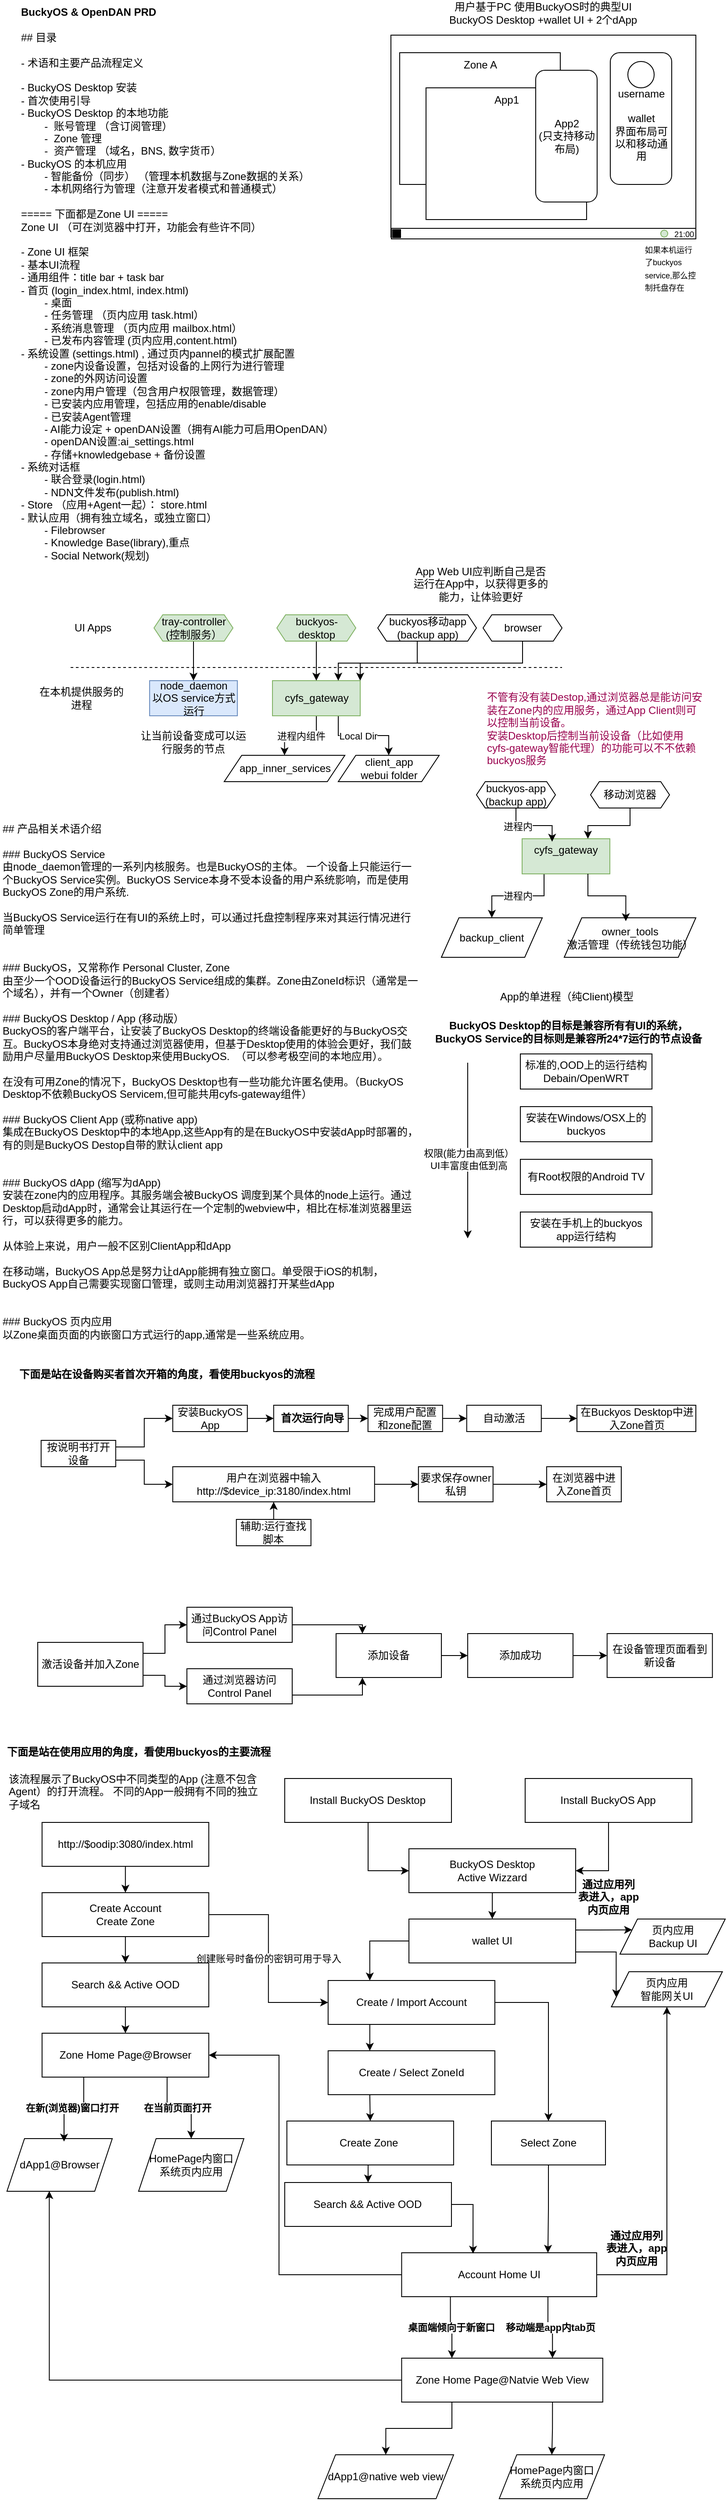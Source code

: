 <mxfile version="26.0.9" pages="3">
  <diagram id="adK-_9Zq3T5H2AhbhxpP" name="BuckyOS App Frame">
    <mxGraphModel dx="1179" dy="-417" grid="1" gridSize="10" guides="1" tooltips="1" connect="1" arrows="1" fold="1" page="1" pageScale="1" pageWidth="850" pageHeight="1100" math="0" shadow="0">
      <root>
        <mxCell id="0" />
        <mxCell id="1" parent="0" />
        <mxCell id="_leH_aRmLZVj_yA83IQe-132" value="" style="rounded=0;whiteSpace=wrap;fillColor=none;" vertex="1" parent="1">
          <mxGeometry x="462.5" y="1150" width="347.5" height="230" as="geometry" />
        </mxCell>
        <mxCell id="YNCNPn3-nEm4kQLwaYWh-1" value="BuckyOS &amp;amp; OpenDAN PRD&lt;div&gt;&lt;br&gt;&lt;/div&gt;&lt;div&gt;&lt;span style=&quot;font-weight: 400;&quot;&gt;## 目录&lt;/span&gt;&lt;/div&gt;&lt;div&gt;&lt;span style=&quot;font-weight: 400;&quot;&gt;&lt;br&gt;&lt;/span&gt;&lt;/div&gt;&lt;div&gt;&lt;span style=&quot;font-weight: 400;&quot;&gt;- 术语和主要产品流程定义&lt;/span&gt;&lt;/div&gt;&lt;div&gt;&lt;br&gt;&lt;/div&gt;&lt;div&gt;&lt;span style=&quot;font-weight: 400;&quot;&gt;- BuckyOS Desktop 安装&lt;/span&gt;&lt;/div&gt;&lt;div&gt;&lt;span style=&quot;font-weight: 400;&quot;&gt;- 首次使用引导&lt;/span&gt;&lt;/div&gt;&lt;div&gt;&lt;span style=&quot;font-weight: 400;&quot;&gt;- BuckyOS Desktop 的本地功能&lt;/span&gt;&lt;/div&gt;&lt;div&gt;&lt;span style=&quot;font-weight: 400;&quot;&gt;&lt;span style=&quot;white-space: pre;&quot;&gt;&#x9;&lt;/span&gt;-&amp;nbsp; 账号管理 （含订阅管理）&amp;nbsp;&lt;/span&gt;&lt;/div&gt;&lt;div&gt;&lt;span style=&quot;font-weight: 400;&quot;&gt;&lt;span style=&quot;white-space: pre;&quot;&gt;&#x9;&lt;/span&gt;-&amp;nbsp;&amp;nbsp;Zone 管理&lt;/span&gt;&lt;/div&gt;&lt;div&gt;&lt;span style=&quot;font-weight: 400;&quot;&gt;&lt;span style=&quot;white-space: pre;&quot;&gt;&#x9;&lt;/span&gt;-&amp;nbsp;&amp;nbsp;资产管理 （域名，BNS, 数字货币）&lt;/span&gt;&lt;/div&gt;&lt;div&gt;&lt;span style=&quot;font-weight: 400;&quot;&gt;- BuckyOS 的本机应用&lt;/span&gt;&lt;/div&gt;&lt;div&gt;&lt;span style=&quot;font-weight: 400;&quot;&gt;&lt;span style=&quot;white-space: pre;&quot;&gt;&#x9;&lt;/span&gt;- 智能备份（同步） （管理本机数据与Zone数据的关系）&lt;br&gt;&lt;/span&gt;&lt;/div&gt;&lt;div&gt;&lt;span style=&quot;font-weight: 400;&quot;&gt;&lt;span style=&quot;white-space: pre;&quot;&gt;&#x9;&lt;/span&gt;- 本机网络行为管理（注意开发者模式和普通模式）&lt;br&gt;&lt;/span&gt;&lt;/div&gt;&lt;div&gt;&lt;span style=&quot;font-weight: 400;&quot;&gt;&lt;br&gt;&lt;/span&gt;&lt;/div&gt;&lt;div&gt;&lt;span style=&quot;font-weight: 400;&quot;&gt;===== 下面都是Zone UI =====&lt;/span&gt;&lt;/div&gt;&lt;div&gt;&lt;span style=&quot;font-weight: 400;&quot;&gt;Zone UI （可在浏览器中打开，功能会有些许不同）&lt;/span&gt;&lt;/div&gt;&lt;div&gt;&lt;span style=&quot;font-weight: 400;&quot;&gt;&lt;br&gt;&lt;/span&gt;&lt;/div&gt;&lt;div&gt;&lt;span style=&quot;font-weight: 400;&quot;&gt;- Zone UI 框架&lt;/span&gt;&lt;/div&gt;&lt;div&gt;&lt;span style=&quot;font-weight: 400;&quot;&gt;- 基本UI流程&lt;/span&gt;&lt;/div&gt;&lt;div&gt;&lt;span style=&quot;font-weight: 400;&quot;&gt;- 通用组件：title bar + task bar&lt;/span&gt;&lt;/div&gt;&lt;div&gt;&lt;span style=&quot;font-weight: normal;&quot;&gt;- 首页 (login_index.html, index.html)&lt;/span&gt;&lt;/div&gt;&lt;div&gt;&lt;span style=&quot;font-weight: normal;&quot;&gt;&lt;span style=&quot;white-space: pre;&quot;&gt;&#x9;&lt;/span&gt;- 桌面&lt;br&gt;&lt;/span&gt;&lt;/div&gt;&lt;div&gt;&lt;span style=&quot;font-weight: normal;&quot;&gt;&lt;span style=&quot;white-space: pre;&quot;&gt;&#x9;&lt;/span&gt;- 任务管理 （页内应用 task.html）&lt;br&gt;&lt;/span&gt;&lt;/div&gt;&lt;div&gt;&lt;span style=&quot;white-space: pre;&quot;&gt;&#x9;&lt;/span&gt;&lt;span style=&quot;font-weight: normal;&quot;&gt;- 系统消息管理 （页内应用 mailbox.html）&lt;/span&gt;&lt;br&gt;&lt;/div&gt;&lt;div&gt;&lt;span style=&quot;font-weight: normal;&quot;&gt;&lt;span style=&quot;white-space: pre;&quot;&gt;&#x9;&lt;/span&gt;- 已发布内容管理 (页内应用,content.html)&lt;br&gt;&lt;/span&gt;&lt;/div&gt;&lt;div&gt;&lt;span style=&quot;font-weight: normal;&quot;&gt;- 系统设置 (settings.html) , 通过页内pannel的模式扩展配置&lt;/span&gt;&lt;/div&gt;&lt;div&gt;&lt;span style=&quot;font-weight: normal;&quot;&gt;&lt;span style=&quot;white-space: pre;&quot;&gt;&#x9;&lt;/span&gt;- zone内设备设置，包括对设备的上网行为进行管理&lt;br&gt;&lt;/span&gt;&lt;/div&gt;&lt;div&gt;&lt;span style=&quot;font-weight: normal;&quot;&gt;&lt;span style=&quot;white-space: pre;&quot;&gt;&#x9;&lt;/span&gt;- zone的外网访问设置&lt;br&gt;&lt;/span&gt;&lt;/div&gt;&lt;div&gt;&lt;span style=&quot;font-weight: normal;&quot;&gt;&lt;span style=&quot;white-space: pre;&quot;&gt;&#x9;&lt;/span&gt;- zone内用户管理（包含用户权限管理，数据管理）&lt;br&gt;&lt;/span&gt;&lt;/div&gt;&lt;div&gt;&lt;span style=&quot;font-weight: normal;&quot;&gt;&lt;span style=&quot;white-space: pre;&quot;&gt;&#x9;&lt;/span&gt;- 已安装内应用管理，包括应用的enable/disable&lt;/span&gt;&lt;/div&gt;&lt;div&gt;&lt;span style=&quot;font-weight: normal;&quot;&gt;&lt;span style=&quot;white-space: pre;&quot;&gt;&#x9;&lt;/span&gt;- 已安装Agent管理&lt;br&gt;&lt;/span&gt;&lt;/div&gt;&lt;div&gt;&lt;span style=&quot;font-weight: normal;&quot;&gt;&lt;span style=&quot;white-space: pre;&quot;&gt;&#x9;&lt;/span&gt;- AI能力设定 + openDAN设置（拥有AI能力可启用OpenDAN）&lt;br&gt;&lt;/span&gt;&lt;/div&gt;&lt;div&gt;&lt;span style=&quot;font-weight: normal;&quot;&gt;&lt;span style=&quot;white-space: pre;&quot;&gt;&#x9;&lt;/span&gt;- openDAN设置:ai_settings.html&lt;/span&gt;&lt;/div&gt;&lt;div&gt;&lt;span style=&quot;font-weight: normal;&quot;&gt;&lt;span style=&quot;white-space: pre;&quot;&gt;&#x9;&lt;/span&gt;- 存储+knowledgebase + 备份设置&lt;/span&gt;&lt;/div&gt;&lt;div&gt;&lt;span style=&quot;font-weight: normal;&quot;&gt;- 系统对话框&lt;/span&gt;&lt;/div&gt;&lt;div&gt;&lt;span style=&quot;font-weight: normal;&quot;&gt;&lt;span style=&quot;white-space: pre;&quot;&gt;&#x9;&lt;/span&gt;- 联合登录(login.html)&lt;br&gt;&lt;/span&gt;&lt;/div&gt;&lt;div&gt;&lt;span style=&quot;font-weight: normal;&quot;&gt;&lt;span style=&quot;white-space: pre;&quot;&gt;&#x9;&lt;/span&gt;- NDN文件发布(publish.html)&lt;/span&gt;&lt;/div&gt;&lt;div&gt;&lt;span style=&quot;font-weight: normal;&quot;&gt;- Store （应用+Agent一起）： store.html&lt;/span&gt;&lt;/div&gt;&lt;div&gt;&lt;span style=&quot;font-weight: normal;&quot;&gt;- 默认应用（拥有独立域名，或独立窗口）&lt;/span&gt;&lt;/div&gt;&lt;div&gt;&lt;span style=&quot;font-weight: normal;&quot;&gt;&lt;span style=&quot;white-space: pre;&quot;&gt;&#x9;&lt;/span&gt;- Filebrowser&lt;br&gt;&lt;/span&gt;&lt;/div&gt;&lt;div&gt;&lt;span style=&quot;font-weight: normal;&quot;&gt;&lt;span style=&quot;white-space: pre;&quot;&gt;&#x9;&lt;/span&gt;- Knowledge Base(library),重点&lt;br&gt;&lt;/span&gt;&lt;/div&gt;&lt;div&gt;&lt;span style=&quot;font-weight: normal;&quot;&gt;&lt;span style=&quot;white-space: pre;&quot;&gt;&#x9;&lt;/span&gt;- Social Network(规划)&lt;br&gt;&lt;/span&gt;&lt;/div&gt;&lt;div&gt;&lt;span style=&quot;background-color: transparent; color: light-dark(rgb(0, 0, 0), rgb(255, 255, 255)); font-weight: 400;&quot;&gt;&lt;span style=&quot;white-space: pre;&quot;&gt;&lt;span style=&quot;white-space: pre;&quot;&gt;&lt;span style=&quot;white-space: pre;&quot;&gt;&#x9;&lt;/span&gt;&#x9;&lt;/span&gt;&#x9;&lt;/span&gt;&lt;/span&gt;&lt;span style=&quot;background-color: transparent; color: light-dark(rgb(0, 0, 0), rgb(255, 255, 255)); font-weight: 400;&quot;&gt;&amp;nbsp;&lt;/span&gt;&lt;/div&gt;" style="text;html=1;align=left;verticalAlign=top;whiteSpace=wrap;rounded=0;fontStyle=1" parent="1" vertex="1">
          <mxGeometry x="39" y="1110" width="392.5" height="660" as="geometry" />
        </mxCell>
        <mxCell id="m_4mc1w930ErkAejLFpe-1" value="Zone A" style="rounded=0;whiteSpace=wrap;html=1;verticalAlign=top;" parent="1" vertex="1">
          <mxGeometry x="472.5" y="1170" width="183" height="150" as="geometry" />
        </mxCell>
        <mxCell id="m_4mc1w930ErkAejLFpe-2" value="&lt;div&gt;&lt;br&gt;&lt;/div&gt;&lt;div&gt;username&lt;/div&gt;&lt;div&gt;&lt;br&gt;&lt;/div&gt;&lt;div&gt;wallet&lt;/div&gt;&lt;div&gt;界面布局可以和移动通用&lt;/div&gt;" style="rounded=1;whiteSpace=wrap;html=1;" parent="1" vertex="1">
          <mxGeometry x="712.5" y="1170" width="70" height="150" as="geometry" />
        </mxCell>
        <mxCell id="m_4mc1w930ErkAejLFpe-3" value="App1" style="rounded=0;whiteSpace=wrap;html=1;verticalAlign=top;" parent="1" vertex="1">
          <mxGeometry x="502.5" y="1210" width="183" height="150" as="geometry" />
        </mxCell>
        <mxCell id="04UgHpdlyZu8Od1IAqQZ-1" value="" style="ellipse;whiteSpace=wrap;html=1;aspect=fixed;" vertex="1" parent="1">
          <mxGeometry x="732.5" y="1180" width="30" height="30" as="geometry" />
        </mxCell>
        <mxCell id="_leH_aRmLZVj_yA83IQe-66" value="node_daemon&lt;div&gt;以OS service方式运行&lt;/div&gt;" style="rounded=0;whiteSpace=wrap;html=1;fillColor=#dae8fc;strokeColor=#6c8ebf;" vertex="1" parent="1">
          <mxGeometry x="187.5" y="1885" width="100" height="40" as="geometry" />
        </mxCell>
        <mxCell id="_leH_aRmLZVj_yA83IQe-67" value="进程内组件" style="edgeStyle=orthogonalEdgeStyle;rounded=0;orthogonalLoop=1;jettySize=auto;html=1;exitX=0.5;exitY=1;exitDx=0;exitDy=0;entryX=0.5;entryY=0;entryDx=0;entryDy=0;" edge="1" parent="1" source="_leH_aRmLZVj_yA83IQe-70" target="_leH_aRmLZVj_yA83IQe-82">
          <mxGeometry relative="1" as="geometry" />
        </mxCell>
        <mxCell id="_leH_aRmLZVj_yA83IQe-68" style="edgeStyle=orthogonalEdgeStyle;rounded=0;orthogonalLoop=1;jettySize=auto;html=1;exitX=0.75;exitY=1;exitDx=0;exitDy=0;entryX=0.5;entryY=0;entryDx=0;entryDy=0;" edge="1" parent="1" source="_leH_aRmLZVj_yA83IQe-70" target="_leH_aRmLZVj_yA83IQe-130">
          <mxGeometry relative="1" as="geometry" />
        </mxCell>
        <mxCell id="_leH_aRmLZVj_yA83IQe-69" value="Local Dir" style="edgeLabel;html=1;align=center;verticalAlign=middle;resizable=0;points=[];" vertex="1" connectable="0" parent="_leH_aRmLZVj_yA83IQe-68">
          <mxGeometry x="-0.128" relative="1" as="geometry">
            <mxPoint as="offset" />
          </mxGeometry>
        </mxCell>
        <mxCell id="_leH_aRmLZVj_yA83IQe-70" value="cyfs_gateway" style="rounded=0;whiteSpace=wrap;html=1;fillColor=#d5e8d4;strokeColor=#82b366;" vertex="1" parent="1">
          <mxGeometry x="327.5" y="1885" width="100" height="40" as="geometry" />
        </mxCell>
        <mxCell id="_leH_aRmLZVj_yA83IQe-71" value="" style="endArrow=none;dashed=1;html=1;rounded=0;" edge="1" parent="1">
          <mxGeometry width="50" height="50" relative="1" as="geometry">
            <mxPoint x="97.5" y="1870" as="sourcePoint" />
            <mxPoint x="657.5" y="1870" as="targetPoint" />
          </mxGeometry>
        </mxCell>
        <mxCell id="_leH_aRmLZVj_yA83IQe-72" style="edgeStyle=orthogonalEdgeStyle;rounded=0;orthogonalLoop=1;jettySize=auto;html=1;exitX=0.5;exitY=1;exitDx=0;exitDy=0;entryX=0.5;entryY=0;entryDx=0;entryDy=0;" edge="1" parent="1" source="_leH_aRmLZVj_yA83IQe-73" target="_leH_aRmLZVj_yA83IQe-66">
          <mxGeometry relative="1" as="geometry" />
        </mxCell>
        <mxCell id="_leH_aRmLZVj_yA83IQe-73" value="tray-controller&lt;div&gt;(控制服务）&lt;/div&gt;" style="shape=hexagon;perimeter=hexagonPerimeter2;whiteSpace=wrap;html=1;fixedSize=1;size=10;fillColor=#d5e8d4;strokeColor=#82b366;" vertex="1" parent="1">
          <mxGeometry x="192.5" y="1810" width="90" height="30" as="geometry" />
        </mxCell>
        <mxCell id="_leH_aRmLZVj_yA83IQe-74" style="edgeStyle=orthogonalEdgeStyle;rounded=0;orthogonalLoop=1;jettySize=auto;html=1;exitX=0.5;exitY=1;exitDx=0;exitDy=0;" edge="1" parent="1" source="_leH_aRmLZVj_yA83IQe-75" target="_leH_aRmLZVj_yA83IQe-70">
          <mxGeometry relative="1" as="geometry" />
        </mxCell>
        <mxCell id="_leH_aRmLZVj_yA83IQe-75" value="buckyos-desktop" style="shape=hexagon;perimeter=hexagonPerimeter2;whiteSpace=wrap;html=1;fixedSize=1;size=10;fillColor=#d5e8d4;strokeColor=#82b366;" vertex="1" parent="1">
          <mxGeometry x="332.5" y="1810" width="90" height="30" as="geometry" />
        </mxCell>
        <mxCell id="_leH_aRmLZVj_yA83IQe-76" style="edgeStyle=orthogonalEdgeStyle;rounded=0;orthogonalLoop=1;jettySize=auto;html=1;exitX=0.5;exitY=1;exitDx=0;exitDy=0;entryX=1;entryY=0;entryDx=0;entryDy=0;" edge="1" parent="1" source="_leH_aRmLZVj_yA83IQe-77" target="_leH_aRmLZVj_yA83IQe-70">
          <mxGeometry relative="1" as="geometry">
            <Array as="points">
              <mxPoint x="612.5" y="1865" />
              <mxPoint x="427.5" y="1865" />
            </Array>
          </mxGeometry>
        </mxCell>
        <mxCell id="_leH_aRmLZVj_yA83IQe-77" value="browser" style="shape=hexagon;perimeter=hexagonPerimeter2;whiteSpace=wrap;html=1;fixedSize=1;size=10;" vertex="1" parent="1">
          <mxGeometry x="567.5" y="1810" width="90" height="30" as="geometry" />
        </mxCell>
        <mxCell id="_leH_aRmLZVj_yA83IQe-78" value="在本机提供服务的进程" style="text;html=1;align=center;verticalAlign=middle;whiteSpace=wrap;rounded=0;" vertex="1" parent="1">
          <mxGeometry x="60" y="1890" width="100" height="30" as="geometry" />
        </mxCell>
        <mxCell id="_leH_aRmLZVj_yA83IQe-79" value="UI Apps" style="text;html=1;align=center;verticalAlign=middle;whiteSpace=wrap;rounded=0;" vertex="1" parent="1">
          <mxGeometry x="92.5" y="1810" width="60" height="30" as="geometry" />
        </mxCell>
        <mxCell id="_leH_aRmLZVj_yA83IQe-80" style="edgeStyle=orthogonalEdgeStyle;rounded=0;orthogonalLoop=1;jettySize=auto;html=1;exitX=0.5;exitY=1;exitDx=0;exitDy=0;entryX=0.75;entryY=0;entryDx=0;entryDy=0;" edge="1" parent="1" source="_leH_aRmLZVj_yA83IQe-81" target="_leH_aRmLZVj_yA83IQe-70">
          <mxGeometry relative="1" as="geometry">
            <Array as="points">
              <mxPoint x="492.5" y="1865" />
              <mxPoint x="402.5" y="1865" />
            </Array>
          </mxGeometry>
        </mxCell>
        <mxCell id="_leH_aRmLZVj_yA83IQe-81" value="buckyos移动app&lt;div&gt;(backup app)&lt;/div&gt;" style="shape=hexagon;perimeter=hexagonPerimeter2;whiteSpace=wrap;html=1;fixedSize=1;size=10;" vertex="1" parent="1">
          <mxGeometry x="447.5" y="1810" width="112.5" height="30" as="geometry" />
        </mxCell>
        <mxCell id="_leH_aRmLZVj_yA83IQe-82" value="app_inner_services" style="shape=parallelogram;perimeter=parallelogramPerimeter;whiteSpace=wrap;html=1;fixedSize=1;" vertex="1" parent="1">
          <mxGeometry x="272.5" y="1970" width="137.5" height="30" as="geometry" />
        </mxCell>
        <mxCell id="_leH_aRmLZVj_yA83IQe-83" value="让当前设备变成可以运行服务的节点" style="text;html=1;align=center;verticalAlign=middle;whiteSpace=wrap;rounded=0;" vertex="1" parent="1">
          <mxGeometry x="175" y="1940" width="125" height="30" as="geometry" />
        </mxCell>
        <mxCell id="_leH_aRmLZVj_yA83IQe-84" value="App Web UI应判断自己是否运行在App中，以获得更多的能力，让体验更好" style="text;html=1;align=center;verticalAlign=middle;whiteSpace=wrap;rounded=0;" vertex="1" parent="1">
          <mxGeometry x="484.5" y="1760" width="160" height="30" as="geometry" />
        </mxCell>
        <mxCell id="_leH_aRmLZVj_yA83IQe-85" value="标准的,OOD上的运行结构&lt;div&gt;Debain/OpenWRT&lt;/div&gt;" style="rounded=0;whiteSpace=wrap;html=1;" vertex="1" parent="1">
          <mxGeometry x="610" y="2310" width="150" height="40" as="geometry" />
        </mxCell>
        <mxCell id="_leH_aRmLZVj_yA83IQe-86" value="安装在Windows/OSX上的buckyos" style="rounded=0;whiteSpace=wrap;html=1;" vertex="1" parent="1">
          <mxGeometry x="610" y="2370" width="150" height="40" as="geometry" />
        </mxCell>
        <mxCell id="_leH_aRmLZVj_yA83IQe-87" value="安装在手机上的buckyos app运行结构" style="rounded=0;whiteSpace=wrap;html=1;" vertex="1" parent="1">
          <mxGeometry x="610" y="2490" width="150" height="40" as="geometry" />
        </mxCell>
        <mxCell id="_leH_aRmLZVj_yA83IQe-88" value="有Root权限的Android TV" style="rounded=0;whiteSpace=wrap;html=1;" vertex="1" parent="1">
          <mxGeometry x="610" y="2430" width="150" height="40" as="geometry" />
        </mxCell>
        <mxCell id="_leH_aRmLZVj_yA83IQe-89" value="" style="endArrow=classic;html=1;rounded=0;" edge="1" parent="1">
          <mxGeometry width="50" height="50" relative="1" as="geometry">
            <mxPoint x="550" y="2320" as="sourcePoint" />
            <mxPoint x="550" y="2520" as="targetPoint" />
          </mxGeometry>
        </mxCell>
        <mxCell id="_leH_aRmLZVj_yA83IQe-90" value="权限(能力由高到低）&lt;div&gt;UI丰富度由低到高&lt;/div&gt;" style="edgeLabel;html=1;align=center;verticalAlign=middle;resizable=0;points=[];" vertex="1" connectable="0" parent="_leH_aRmLZVj_yA83IQe-89">
          <mxGeometry x="0.099" y="1" relative="1" as="geometry">
            <mxPoint as="offset" />
          </mxGeometry>
        </mxCell>
        <mxCell id="_leH_aRmLZVj_yA83IQe-91" value="进程内" style="edgeStyle=orthogonalEdgeStyle;rounded=0;orthogonalLoop=1;jettySize=auto;html=1;exitX=0.25;exitY=1;exitDx=0;exitDy=0;entryX=0.5;entryY=0;entryDx=0;entryDy=0;" edge="1" parent="1" source="_leH_aRmLZVj_yA83IQe-92" target="_leH_aRmLZVj_yA83IQe-96">
          <mxGeometry relative="1" as="geometry" />
        </mxCell>
        <mxCell id="_leH_aRmLZVj_yA83IQe-92" value="cyfs_gateway&lt;div&gt;&lt;br&gt;&lt;/div&gt;" style="rounded=0;whiteSpace=wrap;html=1;fillColor=#d5e8d4;strokeColor=#82b366;" vertex="1" parent="1">
          <mxGeometry x="612" y="2065" width="100" height="40" as="geometry" />
        </mxCell>
        <mxCell id="_leH_aRmLZVj_yA83IQe-93" style="edgeStyle=orthogonalEdgeStyle;rounded=0;orthogonalLoop=1;jettySize=auto;html=1;exitX=0.5;exitY=1;exitDx=0;exitDy=0;entryX=0.342;entryY=0.085;entryDx=0;entryDy=0;entryPerimeter=0;" edge="1" parent="1" source="_leH_aRmLZVj_yA83IQe-95" target="_leH_aRmLZVj_yA83IQe-92">
          <mxGeometry relative="1" as="geometry" />
        </mxCell>
        <mxCell id="_leH_aRmLZVj_yA83IQe-94" value="进程内" style="edgeLabel;html=1;align=center;verticalAlign=middle;resizable=0;points=[];" vertex="1" connectable="0" parent="_leH_aRmLZVj_yA83IQe-93">
          <mxGeometry x="-0.448" y="-1" relative="1" as="geometry">
            <mxPoint as="offset" />
          </mxGeometry>
        </mxCell>
        <mxCell id="_leH_aRmLZVj_yA83IQe-95" value="buckyos-app&lt;div&gt;(backup app)&lt;/div&gt;" style="shape=hexagon;perimeter=hexagonPerimeter2;whiteSpace=wrap;html=1;fixedSize=1;size=10;" vertex="1" parent="1">
          <mxGeometry x="560" y="2000" width="90" height="30" as="geometry" />
        </mxCell>
        <mxCell id="_leH_aRmLZVj_yA83IQe-96" value="backup_client" style="shape=parallelogram;perimeter=parallelogramPerimeter;whiteSpace=wrap;html=1;fixedSize=1;" vertex="1" parent="1">
          <mxGeometry x="520" y="2155" width="115" height="45" as="geometry" />
        </mxCell>
        <mxCell id="_leH_aRmLZVj_yA83IQe-97" value="owner_tools&lt;div&gt;激活管理（传统钱包功能）&lt;/div&gt;" style="shape=parallelogram;perimeter=parallelogramPerimeter;whiteSpace=wrap;html=1;fixedSize=1;" vertex="1" parent="1">
          <mxGeometry x="660" y="2155" width="150" height="45" as="geometry" />
        </mxCell>
        <mxCell id="_leH_aRmLZVj_yA83IQe-98" style="edgeStyle=orthogonalEdgeStyle;rounded=0;orthogonalLoop=1;jettySize=auto;html=1;exitX=0.75;exitY=1;exitDx=0;exitDy=0;entryX=0.468;entryY=0.086;entryDx=0;entryDy=0;entryPerimeter=0;" edge="1" parent="1" source="_leH_aRmLZVj_yA83IQe-92" target="_leH_aRmLZVj_yA83IQe-97">
          <mxGeometry relative="1" as="geometry" />
        </mxCell>
        <mxCell id="_leH_aRmLZVj_yA83IQe-99" style="edgeStyle=orthogonalEdgeStyle;rounded=0;orthogonalLoop=1;jettySize=auto;html=1;exitX=1;exitY=0.5;exitDx=0;exitDy=0;" edge="1" parent="1" source="_leH_aRmLZVj_yA83IQe-100" target="_leH_aRmLZVj_yA83IQe-118">
          <mxGeometry relative="1" as="geometry" />
        </mxCell>
        <mxCell id="_leH_aRmLZVj_yA83IQe-100" value="安装BuckyOS App" style="rounded=0;whiteSpace=wrap;html=1;" vertex="1" parent="1">
          <mxGeometry x="213.87" y="2710" width="85" height="30" as="geometry" />
        </mxCell>
        <mxCell id="_leH_aRmLZVj_yA83IQe-101" style="edgeStyle=orthogonalEdgeStyle;rounded=0;orthogonalLoop=1;jettySize=auto;html=1;exitX=1;exitY=0.25;exitDx=0;exitDy=0;entryX=0;entryY=0.5;entryDx=0;entryDy=0;" edge="1" parent="1" source="_leH_aRmLZVj_yA83IQe-103" target="_leH_aRmLZVj_yA83IQe-100">
          <mxGeometry relative="1" as="geometry" />
        </mxCell>
        <mxCell id="_leH_aRmLZVj_yA83IQe-102" style="edgeStyle=orthogonalEdgeStyle;rounded=0;orthogonalLoop=1;jettySize=auto;html=1;exitX=1;exitY=0.75;exitDx=0;exitDy=0;" edge="1" parent="1" source="_leH_aRmLZVj_yA83IQe-103" target="_leH_aRmLZVj_yA83IQe-114">
          <mxGeometry relative="1" as="geometry" />
        </mxCell>
        <mxCell id="_leH_aRmLZVj_yA83IQe-103" value="按说明书打开设备" style="rounded=0;whiteSpace=wrap;html=1;" vertex="1" parent="1">
          <mxGeometry x="63.87" y="2750" width="85" height="30" as="geometry" />
        </mxCell>
        <mxCell id="_leH_aRmLZVj_yA83IQe-104" style="edgeStyle=orthogonalEdgeStyle;rounded=0;orthogonalLoop=1;jettySize=auto;html=1;entryX=0;entryY=0.5;entryDx=0;entryDy=0;" edge="1" parent="1" source="_leH_aRmLZVj_yA83IQe-105" target="_leH_aRmLZVj_yA83IQe-119">
          <mxGeometry relative="1" as="geometry" />
        </mxCell>
        <mxCell id="_leH_aRmLZVj_yA83IQe-105" value="完成用户配置和zone配置" style="rounded=0;whiteSpace=wrap;html=1;" vertex="1" parent="1">
          <mxGeometry x="436.37" y="2710" width="85" height="30" as="geometry" />
        </mxCell>
        <mxCell id="_leH_aRmLZVj_yA83IQe-108" style="edgeStyle=orthogonalEdgeStyle;rounded=0;orthogonalLoop=1;jettySize=auto;html=1;exitX=1;exitY=0.25;exitDx=0;exitDy=0;entryX=0;entryY=0.5;entryDx=0;entryDy=0;" edge="1" parent="1" source="_leH_aRmLZVj_yA83IQe-110" target="_leH_aRmLZVj_yA83IQe-122">
          <mxGeometry relative="1" as="geometry" />
        </mxCell>
        <mxCell id="_leH_aRmLZVj_yA83IQe-109" style="edgeStyle=orthogonalEdgeStyle;rounded=0;orthogonalLoop=1;jettySize=auto;html=1;exitX=1;exitY=0.75;exitDx=0;exitDy=0;entryX=0;entryY=0.5;entryDx=0;entryDy=0;" edge="1" parent="1" source="_leH_aRmLZVj_yA83IQe-110" target="_leH_aRmLZVj_yA83IQe-124">
          <mxGeometry relative="1" as="geometry" />
        </mxCell>
        <mxCell id="_leH_aRmLZVj_yA83IQe-110" value="激活设备并加入Zone" style="rounded=0;whiteSpace=wrap;html=1;" vertex="1" parent="1">
          <mxGeometry x="60" y="2980" width="120" height="50" as="geometry" />
        </mxCell>
        <mxCell id="_leH_aRmLZVj_yA83IQe-113" style="edgeStyle=orthogonalEdgeStyle;rounded=0;orthogonalLoop=1;jettySize=auto;html=1;exitX=1;exitY=0.5;exitDx=0;exitDy=0;entryX=0;entryY=0.5;entryDx=0;entryDy=0;" edge="1" parent="1" source="_leH_aRmLZVj_yA83IQe-114" target="_leH_aRmLZVj_yA83IQe-120">
          <mxGeometry relative="1" as="geometry" />
        </mxCell>
        <mxCell id="_leH_aRmLZVj_yA83IQe-114" value="用户在浏览器中输入&lt;div&gt;http://$device_ip:3180/index.html&lt;/div&gt;" style="rounded=0;whiteSpace=wrap;html=1;" vertex="1" parent="1">
          <mxGeometry x="213.87" y="2780" width="230" height="40" as="geometry" />
        </mxCell>
        <mxCell id="_leH_aRmLZVj_yA83IQe-115" style="edgeStyle=orthogonalEdgeStyle;rounded=0;orthogonalLoop=1;jettySize=auto;html=1;exitX=0.5;exitY=0;exitDx=0;exitDy=0;entryX=0.5;entryY=1;entryDx=0;entryDy=0;" edge="1" parent="1" source="_leH_aRmLZVj_yA83IQe-116" target="_leH_aRmLZVj_yA83IQe-114">
          <mxGeometry relative="1" as="geometry" />
        </mxCell>
        <mxCell id="_leH_aRmLZVj_yA83IQe-116" value="辅助:运行查找脚本" style="rounded=0;whiteSpace=wrap;html=1;" vertex="1" parent="1">
          <mxGeometry x="286.37" y="2840" width="85" height="30" as="geometry" />
        </mxCell>
        <mxCell id="_leH_aRmLZVj_yA83IQe-117" style="edgeStyle=orthogonalEdgeStyle;rounded=0;orthogonalLoop=1;jettySize=auto;html=1;exitX=1;exitY=0.5;exitDx=0;exitDy=0;" edge="1" parent="1" source="_leH_aRmLZVj_yA83IQe-118" target="_leH_aRmLZVj_yA83IQe-105">
          <mxGeometry relative="1" as="geometry" />
        </mxCell>
        <mxCell id="_leH_aRmLZVj_yA83IQe-118" value="&amp;nbsp;首次运行向导" style="rounded=0;whiteSpace=wrap;html=1;fontStyle=1" vertex="1" parent="1">
          <mxGeometry x="328.87" y="2710" width="85" height="30" as="geometry" />
        </mxCell>
        <mxCell id="_leH_aRmLZVj_yA83IQe-143" style="edgeStyle=orthogonalEdgeStyle;rounded=0;orthogonalLoop=1;jettySize=auto;html=1;exitX=1;exitY=0.5;exitDx=0;exitDy=0;entryX=0;entryY=0.5;entryDx=0;entryDy=0;" edge="1" parent="1" source="_leH_aRmLZVj_yA83IQe-119" target="_leH_aRmLZVj_yA83IQe-142">
          <mxGeometry relative="1" as="geometry" />
        </mxCell>
        <mxCell id="_leH_aRmLZVj_yA83IQe-119" value="自动激活" style="rounded=0;whiteSpace=wrap;html=1;" vertex="1" parent="1">
          <mxGeometry x="548.87" y="2710" width="85" height="30" as="geometry" />
        </mxCell>
        <mxCell id="_leH_aRmLZVj_yA83IQe-145" style="edgeStyle=orthogonalEdgeStyle;rounded=0;orthogonalLoop=1;jettySize=auto;html=1;exitX=1;exitY=0.5;exitDx=0;exitDy=0;entryX=0;entryY=0.5;entryDx=0;entryDy=0;" edge="1" parent="1" source="_leH_aRmLZVj_yA83IQe-120" target="_leH_aRmLZVj_yA83IQe-144">
          <mxGeometry relative="1" as="geometry" />
        </mxCell>
        <mxCell id="_leH_aRmLZVj_yA83IQe-120" value="要求保存owner私钥" style="rounded=0;whiteSpace=wrap;html=1;" vertex="1" parent="1">
          <mxGeometry x="493.87" y="2780" width="85" height="40" as="geometry" />
        </mxCell>
        <mxCell id="_leH_aRmLZVj_yA83IQe-121" style="edgeStyle=orthogonalEdgeStyle;rounded=0;orthogonalLoop=1;jettySize=auto;html=1;exitX=1;exitY=0.5;exitDx=0;exitDy=0;entryX=0.25;entryY=0;entryDx=0;entryDy=0;" edge="1" parent="1" source="_leH_aRmLZVj_yA83IQe-122" target="_leH_aRmLZVj_yA83IQe-126">
          <mxGeometry relative="1" as="geometry">
            <Array as="points">
              <mxPoint x="430" y="2960" />
            </Array>
          </mxGeometry>
        </mxCell>
        <mxCell id="_leH_aRmLZVj_yA83IQe-122" value="通过BuckyOS App访问Control Panel" style="rounded=0;whiteSpace=wrap;html=1;" vertex="1" parent="1">
          <mxGeometry x="230" y="2940" width="120" height="40" as="geometry" />
        </mxCell>
        <mxCell id="_leH_aRmLZVj_yA83IQe-123" style="edgeStyle=orthogonalEdgeStyle;rounded=0;orthogonalLoop=1;jettySize=auto;html=1;exitX=1;exitY=0.75;exitDx=0;exitDy=0;entryX=0.25;entryY=1;entryDx=0;entryDy=0;" edge="1" parent="1" source="_leH_aRmLZVj_yA83IQe-124" target="_leH_aRmLZVj_yA83IQe-126">
          <mxGeometry relative="1" as="geometry" />
        </mxCell>
        <mxCell id="_leH_aRmLZVj_yA83IQe-124" value="通过浏览器访问Control Panel" style="rounded=0;whiteSpace=wrap;html=1;" vertex="1" parent="1">
          <mxGeometry x="230" y="3010" width="120" height="40" as="geometry" />
        </mxCell>
        <mxCell id="_leH_aRmLZVj_yA83IQe-125" style="edgeStyle=orthogonalEdgeStyle;rounded=0;orthogonalLoop=1;jettySize=auto;html=1;exitX=1;exitY=0.5;exitDx=0;exitDy=0;entryX=0;entryY=0.5;entryDx=0;entryDy=0;" edge="1" parent="1" source="_leH_aRmLZVj_yA83IQe-126" target="_leH_aRmLZVj_yA83IQe-127">
          <mxGeometry relative="1" as="geometry" />
        </mxCell>
        <mxCell id="_leH_aRmLZVj_yA83IQe-126" value="添加设备" style="rounded=0;whiteSpace=wrap;html=1;" vertex="1" parent="1">
          <mxGeometry x="400" y="2970" width="120" height="50" as="geometry" />
        </mxCell>
        <mxCell id="_leH_aRmLZVj_yA83IQe-147" style="edgeStyle=orthogonalEdgeStyle;rounded=0;orthogonalLoop=1;jettySize=auto;html=1;exitX=1;exitY=0.5;exitDx=0;exitDy=0;entryX=0;entryY=0.5;entryDx=0;entryDy=0;" edge="1" parent="1" source="_leH_aRmLZVj_yA83IQe-127" target="_leH_aRmLZVj_yA83IQe-146">
          <mxGeometry relative="1" as="geometry" />
        </mxCell>
        <mxCell id="_leH_aRmLZVj_yA83IQe-127" value="添加成功" style="rounded=0;whiteSpace=wrap;html=1;" vertex="1" parent="1">
          <mxGeometry x="550" y="2970" width="120" height="50" as="geometry" />
        </mxCell>
        <mxCell id="_leH_aRmLZVj_yA83IQe-128" value="App的单进程（纯Client)模型" style="text;html=1;align=center;verticalAlign=middle;whiteSpace=wrap;rounded=0;" vertex="1" parent="1">
          <mxGeometry x="577.5" y="2230" width="170" height="30" as="geometry" />
        </mxCell>
        <mxCell id="_leH_aRmLZVj_yA83IQe-129" value="不管有没有装Destop,通过浏览器总是能访问安装在Zone内的应用服务，通过App Client则可以控制当前设备。&lt;div&gt;安装Desktop后控制当前设设备（比如使用cyfs-gateway智能代理）的功能可以不不依赖buckyos服务&lt;/div&gt;" style="text;html=1;align=left;verticalAlign=middle;whiteSpace=wrap;rounded=0;fontColor=#99004D;" vertex="1" parent="1">
          <mxGeometry x="570" y="1890" width="250" height="100" as="geometry" />
        </mxCell>
        <mxCell id="_leH_aRmLZVj_yA83IQe-130" value="client_app&lt;div&gt;webui folder&lt;/div&gt;" style="shape=parallelogram;perimeter=parallelogramPerimeter;whiteSpace=wrap;html=1;fixedSize=1;" vertex="1" parent="1">
          <mxGeometry x="402.5" y="1970" width="115" height="30" as="geometry" />
        </mxCell>
        <mxCell id="_leH_aRmLZVj_yA83IQe-131" value="用户基于PC 使用BuckyOS时的典型UI&lt;div&gt;BuckyOS Desktop +wallet UI + 2个dApp&lt;/div&gt;" style="text;html=1;align=center;verticalAlign=middle;whiteSpace=wrap;rounded=0;" vertex="1" parent="1">
          <mxGeometry x="506.25" y="1110" width="260" height="30" as="geometry" />
        </mxCell>
        <mxCell id="_leH_aRmLZVj_yA83IQe-133" value="&lt;font style=&quot;font-size: 9px;&quot;&gt;21:00&lt;/font&gt;" style="rounded=0;whiteSpace=wrap;html=1;align=right;verticalAlign=middle;" vertex="1" parent="1">
          <mxGeometry x="463" y="1370" width="347" height="12" as="geometry" />
        </mxCell>
        <mxCell id="_leH_aRmLZVj_yA83IQe-134" value="" style="ellipse;whiteSpace=wrap;html=1;aspect=fixed;fillColor=#d5e8d4;strokeColor=#82b366;" vertex="1" parent="1">
          <mxGeometry x="770" y="1372" width="8" height="8" as="geometry" />
        </mxCell>
        <mxCell id="_leH_aRmLZVj_yA83IQe-135" value="&lt;font style=&quot;font-size: 9px;&quot;&gt;如果本机运行了buckyos service,那么控制托盘存在&lt;/font&gt;" style="text;html=1;align=left;verticalAlign=middle;whiteSpace=wrap;rounded=0;" vertex="1" parent="1">
          <mxGeometry x="750" y="1390" width="60" height="50" as="geometry" />
        </mxCell>
        <mxCell id="_leH_aRmLZVj_yA83IQe-136" value="" style="sketch=0;verticalLabelPosition=bottom;sketch=0;aspect=fixed;html=1;verticalAlign=top;strokeColor=none;fillColor=#000000;align=center;outlineConnect=0;pointerEvents=1;shape=mxgraph.citrix2.windows_app;" vertex="1" parent="1">
          <mxGeometry x="463.87" y="1371" width="10.13" height="10" as="geometry" />
        </mxCell>
        <mxCell id="_leH_aRmLZVj_yA83IQe-137" value="BuckyOS Desktop的目标是兼容所有有UI的系统，BuckyOS Service的目标则是兼容所24*7运行的节点设备" style="text;html=1;align=center;verticalAlign=middle;whiteSpace=wrap;rounded=0;fontStyle=1" vertex="1" parent="1">
          <mxGeometry x="510" y="2270" width="310" height="30" as="geometry" />
        </mxCell>
        <mxCell id="_leH_aRmLZVj_yA83IQe-139" style="edgeStyle=orthogonalEdgeStyle;rounded=0;orthogonalLoop=1;jettySize=auto;html=1;exitX=0.5;exitY=1;exitDx=0;exitDy=0;entryX=0.75;entryY=0;entryDx=0;entryDy=0;" edge="1" parent="1" source="_leH_aRmLZVj_yA83IQe-138" target="_leH_aRmLZVj_yA83IQe-92">
          <mxGeometry relative="1" as="geometry" />
        </mxCell>
        <mxCell id="_leH_aRmLZVj_yA83IQe-138" value="移动浏览器" style="shape=hexagon;perimeter=hexagonPerimeter2;whiteSpace=wrap;html=1;fixedSize=1;size=10;" vertex="1" parent="1">
          <mxGeometry x="690" y="2000" width="90" height="30" as="geometry" />
        </mxCell>
        <mxCell id="_leH_aRmLZVj_yA83IQe-140" value="下面是站在设备购买者首次开箱的角度，看使用buckyos的流程" style="text;html=1;align=left;verticalAlign=middle;whiteSpace=wrap;rounded=0;fontStyle=1" vertex="1" parent="1">
          <mxGeometry x="36.93" y="2660" width="430" height="30" as="geometry" />
        </mxCell>
        <mxCell id="_leH_aRmLZVj_yA83IQe-141" value="## 产品相关术语介绍&lt;div&gt;&lt;br&gt;&lt;/div&gt;&lt;div&gt;### BuckyOS Service&lt;/div&gt;&lt;div&gt;由node_daemon管理的一系列内核服务。也是BuckyOS的主体。 一个设备上只能运行一个BuckyOS Service实例。BuckyOS Service本身不受本设备的用户系统影响，而是使用BuckyOS Zone的用户系统.&lt;/div&gt;&lt;div&gt;&lt;br&gt;&lt;/div&gt;&lt;div&gt;当BuckyOS Service运行在有UI的系统上时，可以通过托盘控制程序来对其运行情况进行简单管理&lt;/div&gt;&lt;div&gt;&lt;br&gt;&lt;/div&gt;&lt;div&gt;&lt;br&gt;&lt;/div&gt;&lt;div&gt;### BuckyOS，又常称作 Personal Cluster, Zone&lt;/div&gt;&lt;div&gt;由至少一个OOD设备运行的BuckyOS Service组成的集群。Zone由ZoneId标识（通常是一个域名），并有一个Owner（创建者）&lt;/div&gt;&lt;div&gt;&lt;br&gt;&lt;/div&gt;&lt;div&gt;### BuckyOS Desktop / App (移动版）&lt;/div&gt;&lt;div&gt;BuckyOS的客户端平台，让安装了BuckyOS Desktop的终端设备能更好的与BuckyOS交互。BuckyOS本身绝对支持通过浏览器使用，但基于Desktop使用的体验会更好，&lt;span style=&quot;background-color: transparent; color: light-dark(rgb(0, 0, 0), rgb(255, 255, 255));&quot;&gt;我们鼓励用户尽量用BuckyOS Desktop来使用BuckyOS.&amp;nbsp; （可以参考极空间的本地应用）。&lt;/span&gt;&lt;/div&gt;&lt;div&gt;&lt;span style=&quot;background-color: transparent; color: light-dark(rgb(0, 0, 0), rgb(255, 255, 255));&quot;&gt;&lt;br&gt;&lt;/span&gt;&lt;/div&gt;&lt;div&gt;在没有可用Zone的情况下，BuckyOS Desktop也有一些功能允许匿名使用。（BuckyOS Desktop不依赖BuckyOS Servicem,但可能共用cyfs-gateway组件）&lt;/div&gt;&lt;div&gt;&lt;span style=&quot;background-color: transparent; color: light-dark(rgb(0, 0, 0), rgb(255, 255, 255));&quot;&gt;&lt;br&gt;&lt;/span&gt;&lt;/div&gt;&lt;div&gt;### BuckyOS Client App (或称native app)&lt;/div&gt;&lt;div&gt;集成在BuckyOS Desktop中的本地App,这些App有的是在BuckyOS中安装dApp时部署的，有的则是BuckyOS Destop自带的默认client app&amp;nbsp;&lt;/div&gt;&lt;div&gt;&lt;br&gt;&lt;/div&gt;&lt;div&gt;&lt;br&gt;&lt;/div&gt;&lt;div&gt;### BuckyOS dApp (缩写为dApp)&lt;/div&gt;&lt;div&gt;安装在zone内的应用程序。其服务端会被BuckyOS 调度到某个具体的node上运行。通过Desktop启动dApp时，通常会让其运行在一个定制的webview中，相比在标准浏览器里运行，可以获得更多的能力。&lt;/div&gt;&lt;div&gt;&lt;br&gt;&lt;/div&gt;&lt;div&gt;从体验上来说，用户一般不区别ClientApp和dApp&lt;/div&gt;&lt;div&gt;&lt;br&gt;&lt;/div&gt;&lt;div&gt;在移动端，BuckyOS App总是努力让dApp能拥有独立窗口。单受限于iOS的机制，BuckyOS App自己需要实现窗口管理，或则主动用浏览器打开某些dApp&lt;/div&gt;&lt;div&gt;&lt;br&gt;&lt;/div&gt;&lt;div&gt;&lt;br&gt;&lt;/div&gt;&lt;div&gt;### BuckyOS 页内应用&lt;/div&gt;&lt;div&gt;以Zone桌面页面的内嵌窗口方式运行的app,通常是一些系统应用。&lt;/div&gt;" style="text;html=1;align=left;verticalAlign=top;whiteSpace=wrap;rounded=0;" vertex="1" parent="1">
          <mxGeometry x="17.74" y="2040" width="476.13" height="605" as="geometry" />
        </mxCell>
        <mxCell id="_leH_aRmLZVj_yA83IQe-142" value="在Buckyos Desktop中进入Zone首页" style="rounded=0;whiteSpace=wrap;html=1;" vertex="1" parent="1">
          <mxGeometry x="674.5" y="2710" width="135.5" height="30" as="geometry" />
        </mxCell>
        <mxCell id="_leH_aRmLZVj_yA83IQe-144" value="在浏览器中进入Zone首页" style="rounded=0;whiteSpace=wrap;html=1;" vertex="1" parent="1">
          <mxGeometry x="640" y="2780" width="85" height="40" as="geometry" />
        </mxCell>
        <mxCell id="_leH_aRmLZVj_yA83IQe-146" value="在设备管理页面看到新设备" style="rounded=0;whiteSpace=wrap;html=1;" vertex="1" parent="1">
          <mxGeometry x="708.87" y="2970" width="120" height="50" as="geometry" />
        </mxCell>
        <mxCell id="_leH_aRmLZVj_yA83IQe-148" value="App2&lt;div&gt;(只支持移动布局)&lt;/div&gt;" style="rounded=1;whiteSpace=wrap;html=1;" vertex="1" parent="1">
          <mxGeometry x="627.5" y="1190" width="70" height="150" as="geometry" />
        </mxCell>
        <mxCell id="jif5bY9iWy8slkPr43yM-1" style="edgeStyle=orthogonalEdgeStyle;rounded=0;orthogonalLoop=1;jettySize=auto;html=1;entryX=0.5;entryY=0;entryDx=0;entryDy=0;" edge="1" parent="1" source="jif5bY9iWy8slkPr43yM-2" target="jif5bY9iWy8slkPr43yM-13">
          <mxGeometry relative="1" as="geometry" />
        </mxCell>
        <mxCell id="jif5bY9iWy8slkPr43yM-2" value="http://$oodip:3080/index.html" style="rounded=0;whiteSpace=wrap;html=1;" vertex="1" parent="1">
          <mxGeometry x="64.93" y="3185" width="190" height="50" as="geometry" />
        </mxCell>
        <mxCell id="jif5bY9iWy8slkPr43yM-3" style="edgeStyle=orthogonalEdgeStyle;rounded=0;orthogonalLoop=1;jettySize=auto;html=1;exitX=0.5;exitY=1;exitDx=0;exitDy=0;entryX=0.5;entryY=0;entryDx=0;entryDy=0;" edge="1" parent="1" source="jif5bY9iWy8slkPr43yM-4" target="jif5bY9iWy8slkPr43yM-30">
          <mxGeometry relative="1" as="geometry" />
        </mxCell>
        <mxCell id="jif5bY9iWy8slkPr43yM-4" value="BuckyOS Desktop&lt;div&gt;Active Wizzard&lt;/div&gt;" style="rounded=0;whiteSpace=wrap;html=1;" vertex="1" parent="1">
          <mxGeometry x="483.03" y="3215" width="190" height="50" as="geometry" />
        </mxCell>
        <mxCell id="jif5bY9iWy8slkPr43yM-5" style="edgeStyle=orthogonalEdgeStyle;rounded=0;orthogonalLoop=1;jettySize=auto;html=1;exitX=0.25;exitY=1;exitDx=0;exitDy=0;entryX=0.25;entryY=0;entryDx=0;entryDy=0;" edge="1" parent="1" source="jif5bY9iWy8slkPr43yM-7" target="jif5bY9iWy8slkPr43yM-17">
          <mxGeometry relative="1" as="geometry" />
        </mxCell>
        <mxCell id="jif5bY9iWy8slkPr43yM-6" style="edgeStyle=orthogonalEdgeStyle;rounded=0;orthogonalLoop=1;jettySize=auto;html=1;exitX=1;exitY=0.5;exitDx=0;exitDy=0;" edge="1" parent="1" source="jif5bY9iWy8slkPr43yM-7" target="jif5bY9iWy8slkPr43yM-25">
          <mxGeometry relative="1" as="geometry">
            <mxPoint x="673.93" y="3515" as="targetPoint" />
          </mxGeometry>
        </mxCell>
        <mxCell id="jif5bY9iWy8slkPr43yM-7" value="Create / Import Account" style="rounded=0;whiteSpace=wrap;html=1;" vertex="1" parent="1">
          <mxGeometry x="390.93" y="3365" width="190" height="50" as="geometry" />
        </mxCell>
        <mxCell id="jif5bY9iWy8slkPr43yM-8" style="edgeStyle=orthogonalEdgeStyle;rounded=0;orthogonalLoop=1;jettySize=auto;html=1;exitX=0.75;exitY=1;exitDx=0;exitDy=0;entryX=0.5;entryY=0;entryDx=0;entryDy=0;" edge="1" parent="1" source="jif5bY9iWy8slkPr43yM-10" target="jif5bY9iWy8slkPr43yM-21">
          <mxGeometry relative="1" as="geometry" />
        </mxCell>
        <mxCell id="jif5bY9iWy8slkPr43yM-9" value="在当前页面打开" style="edgeLabel;html=1;align=center;verticalAlign=middle;resizable=0;points=[];fontStyle=1" vertex="1" connectable="0" parent="jif5bY9iWy8slkPr43yM-8">
          <mxGeometry x="-0.044" relative="1" as="geometry">
            <mxPoint as="offset" />
          </mxGeometry>
        </mxCell>
        <mxCell id="jif5bY9iWy8slkPr43yM-10" value="Zone Home Page@Browser" style="rounded=0;whiteSpace=wrap;html=1;" vertex="1" parent="1">
          <mxGeometry x="64.93" y="3425" width="190" height="50" as="geometry" />
        </mxCell>
        <mxCell id="jif5bY9iWy8slkPr43yM-11" value="创建账号时备份的密钥可用于导入" style="edgeStyle=orthogonalEdgeStyle;rounded=0;orthogonalLoop=1;jettySize=auto;html=1;exitX=1;exitY=0.5;exitDx=0;exitDy=0;entryX=0;entryY=0.5;entryDx=0;entryDy=0;" edge="1" parent="1" source="jif5bY9iWy8slkPr43yM-13" target="jif5bY9iWy8slkPr43yM-7">
          <mxGeometry relative="1" as="geometry" />
        </mxCell>
        <mxCell id="jif5bY9iWy8slkPr43yM-12" style="edgeStyle=orthogonalEdgeStyle;rounded=0;orthogonalLoop=1;jettySize=auto;html=1;entryX=0.5;entryY=0;entryDx=0;entryDy=0;" edge="1" parent="1" source="jif5bY9iWy8slkPr43yM-13" target="jif5bY9iWy8slkPr43yM-19">
          <mxGeometry relative="1" as="geometry" />
        </mxCell>
        <mxCell id="jif5bY9iWy8slkPr43yM-13" value="Create Account&lt;div&gt;Create Zone&lt;/div&gt;" style="rounded=0;whiteSpace=wrap;html=1;" vertex="1" parent="1">
          <mxGeometry x="64.93" y="3265" width="190" height="50" as="geometry" />
        </mxCell>
        <mxCell id="jif5bY9iWy8slkPr43yM-14" style="edgeStyle=orthogonalEdgeStyle;rounded=0;orthogonalLoop=1;jettySize=auto;html=1;exitX=0.5;exitY=1;exitDx=0;exitDy=0;entryX=0;entryY=0.5;entryDx=0;entryDy=0;" edge="1" parent="1" source="jif5bY9iWy8slkPr43yM-15" target="jif5bY9iWy8slkPr43yM-4">
          <mxGeometry relative="1" as="geometry" />
        </mxCell>
        <mxCell id="jif5bY9iWy8slkPr43yM-15" value="Install BuckyOS Desktop" style="rounded=0;whiteSpace=wrap;html=1;" vertex="1" parent="1">
          <mxGeometry x="341.48" y="3135" width="190" height="50" as="geometry" />
        </mxCell>
        <mxCell id="jif5bY9iWy8slkPr43yM-16" style="edgeStyle=orthogonalEdgeStyle;rounded=0;orthogonalLoop=1;jettySize=auto;html=1;exitX=0.25;exitY=1;exitDx=0;exitDy=0;entryX=0.5;entryY=0;entryDx=0;entryDy=0;" edge="1" parent="1" source="jif5bY9iWy8slkPr43yM-17" target="jif5bY9iWy8slkPr43yM-24">
          <mxGeometry relative="1" as="geometry" />
        </mxCell>
        <mxCell id="jif5bY9iWy8slkPr43yM-17" value="Create / Select ZoneId" style="rounded=0;whiteSpace=wrap;html=1;" vertex="1" parent="1">
          <mxGeometry x="390.93" y="3445" width="190" height="50" as="geometry" />
        </mxCell>
        <mxCell id="jif5bY9iWy8slkPr43yM-18" style="edgeStyle=orthogonalEdgeStyle;rounded=0;orthogonalLoop=1;jettySize=auto;html=1;entryX=0.5;entryY=0;entryDx=0;entryDy=0;" edge="1" parent="1" source="jif5bY9iWy8slkPr43yM-19" target="jif5bY9iWy8slkPr43yM-10">
          <mxGeometry relative="1" as="geometry" />
        </mxCell>
        <mxCell id="jif5bY9iWy8slkPr43yM-19" value="Search &amp;amp;&amp;amp; Active OOD" style="rounded=0;whiteSpace=wrap;html=1;" vertex="1" parent="1">
          <mxGeometry x="64.93" y="3345" width="190" height="50" as="geometry" />
        </mxCell>
        <mxCell id="jif5bY9iWy8slkPr43yM-20" value="dApp1@Browser" style="shape=parallelogram;perimeter=parallelogramPerimeter;whiteSpace=wrap;html=1;fixedSize=1;" vertex="1" parent="1">
          <mxGeometry x="24.93" y="3545" width="120" height="60" as="geometry" />
        </mxCell>
        <mxCell id="jif5bY9iWy8slkPr43yM-21" value="&lt;div&gt;HomePage内窗口&lt;/div&gt;系统页内应用" style="shape=parallelogram;perimeter=parallelogramPerimeter;whiteSpace=wrap;html=1;fixedSize=1;" vertex="1" parent="1">
          <mxGeometry x="174.93" y="3545" width="120" height="60" as="geometry" />
        </mxCell>
        <mxCell id="jif5bY9iWy8slkPr43yM-22" value="在新(浏览器)窗口打开" style="edgeStyle=orthogonalEdgeStyle;rounded=0;orthogonalLoop=1;jettySize=auto;html=1;exitX=0.25;exitY=1;exitDx=0;exitDy=0;entryX=0.542;entryY=0.057;entryDx=0;entryDy=0;entryPerimeter=0;fontStyle=1" edge="1" parent="1" source="jif5bY9iWy8slkPr43yM-10" target="jif5bY9iWy8slkPr43yM-20">
          <mxGeometry relative="1" as="geometry" />
        </mxCell>
        <mxCell id="jif5bY9iWy8slkPr43yM-23" style="edgeStyle=orthogonalEdgeStyle;rounded=0;orthogonalLoop=1;jettySize=auto;html=1;exitX=0.5;exitY=1;exitDx=0;exitDy=0;entryX=0.5;entryY=0;entryDx=0;entryDy=0;" edge="1" parent="1" source="jif5bY9iWy8slkPr43yM-24" target="jif5bY9iWy8slkPr43yM-26">
          <mxGeometry relative="1" as="geometry" />
        </mxCell>
        <mxCell id="jif5bY9iWy8slkPr43yM-24" value="Create Zone&amp;nbsp;" style="rounded=0;whiteSpace=wrap;html=1;" vertex="1" parent="1">
          <mxGeometry x="343.93" y="3525" width="190" height="50" as="geometry" />
        </mxCell>
        <mxCell id="jif5bY9iWy8slkPr43yM-49" style="edgeStyle=orthogonalEdgeStyle;rounded=0;orthogonalLoop=1;jettySize=auto;html=1;exitX=0.5;exitY=1;exitDx=0;exitDy=0;entryX=0.75;entryY=0;entryDx=0;entryDy=0;" edge="1" parent="1" source="jif5bY9iWy8slkPr43yM-25" target="jif5bY9iWy8slkPr43yM-34">
          <mxGeometry relative="1" as="geometry" />
        </mxCell>
        <mxCell id="jif5bY9iWy8slkPr43yM-25" value="Select Zone" style="rounded=0;whiteSpace=wrap;html=1;" vertex="1" parent="1">
          <mxGeometry x="577" y="3525" width="130" height="50" as="geometry" />
        </mxCell>
        <mxCell id="jif5bY9iWy8slkPr43yM-26" value="Search &amp;amp;&amp;amp; Active OOD" style="rounded=0;whiteSpace=wrap;html=1;" vertex="1" parent="1">
          <mxGeometry x="341.48" y="3595" width="190" height="50" as="geometry" />
        </mxCell>
        <mxCell id="jif5bY9iWy8slkPr43yM-27" style="edgeStyle=orthogonalEdgeStyle;rounded=0;orthogonalLoop=1;jettySize=auto;html=1;exitX=0;exitY=0.5;exitDx=0;exitDy=0;entryX=0.25;entryY=0;entryDx=0;entryDy=0;" edge="1" parent="1" source="jif5bY9iWy8slkPr43yM-30" target="jif5bY9iWy8slkPr43yM-7">
          <mxGeometry relative="1" as="geometry" />
        </mxCell>
        <mxCell id="jif5bY9iWy8slkPr43yM-28" style="edgeStyle=orthogonalEdgeStyle;rounded=0;orthogonalLoop=1;jettySize=auto;html=1;exitX=1;exitY=0.25;exitDx=0;exitDy=0;entryX=0;entryY=0.25;entryDx=0;entryDy=0;" edge="1" parent="1" source="jif5bY9iWy8slkPr43yM-30" target="jif5bY9iWy8slkPr43yM-45">
          <mxGeometry relative="1" as="geometry">
            <mxPoint x="757.93" y="3307.5" as="targetPoint" />
          </mxGeometry>
        </mxCell>
        <mxCell id="jif5bY9iWy8slkPr43yM-50" style="edgeStyle=orthogonalEdgeStyle;rounded=0;orthogonalLoop=1;jettySize=auto;html=1;exitX=1;exitY=0.75;exitDx=0;exitDy=0;entryX=0;entryY=0.75;entryDx=0;entryDy=0;" edge="1" parent="1" source="jif5bY9iWy8slkPr43yM-30" target="jif5bY9iWy8slkPr43yM-46">
          <mxGeometry relative="1" as="geometry" />
        </mxCell>
        <mxCell id="jif5bY9iWy8slkPr43yM-30" value="wallet UI" style="rounded=0;whiteSpace=wrap;html=1;" vertex="1" parent="1">
          <mxGeometry x="483.03" y="3295" width="190" height="50" as="geometry" />
        </mxCell>
        <mxCell id="jif5bY9iWy8slkPr43yM-31" style="edgeStyle=orthogonalEdgeStyle;rounded=0;orthogonalLoop=1;jettySize=auto;html=1;exitX=0;exitY=0.5;exitDx=0;exitDy=0;entryX=1;entryY=0.5;entryDx=0;entryDy=0;" edge="1" parent="1" source="jif5bY9iWy8slkPr43yM-34" target="jif5bY9iWy8slkPr43yM-10">
          <mxGeometry relative="1" as="geometry">
            <Array as="points">
              <mxPoint x="334.93" y="3700" />
              <mxPoint x="334.93" y="3450" />
            </Array>
          </mxGeometry>
        </mxCell>
        <mxCell id="jif5bY9iWy8slkPr43yM-32" value="桌面端倾向于新窗口" style="edgeStyle=orthogonalEdgeStyle;rounded=0;orthogonalLoop=1;jettySize=auto;html=1;exitX=0.25;exitY=1;exitDx=0;exitDy=0;entryX=0.25;entryY=0;entryDx=0;entryDy=0;fontStyle=1" edge="1" parent="1" source="jif5bY9iWy8slkPr43yM-34" target="jif5bY9iWy8slkPr43yM-39">
          <mxGeometry relative="1" as="geometry" />
        </mxCell>
        <mxCell id="jif5bY9iWy8slkPr43yM-33" value="移动端是app内tab页" style="edgeStyle=orthogonalEdgeStyle;rounded=0;orthogonalLoop=1;jettySize=auto;html=1;exitX=0.75;exitY=1;exitDx=0;exitDy=0;entryX=0.75;entryY=0;entryDx=0;entryDy=0;fontStyle=1" edge="1" parent="1" source="jif5bY9iWy8slkPr43yM-34" target="jif5bY9iWy8slkPr43yM-39">
          <mxGeometry relative="1" as="geometry" />
        </mxCell>
        <mxCell id="jif5bY9iWy8slkPr43yM-34" value="Account Home UI" style="rounded=0;whiteSpace=wrap;html=1;" vertex="1" parent="1">
          <mxGeometry x="474.71" y="3675" width="222.29" height="50" as="geometry" />
        </mxCell>
        <mxCell id="jif5bY9iWy8slkPr43yM-35" style="edgeStyle=orthogonalEdgeStyle;rounded=0;orthogonalLoop=1;jettySize=auto;html=1;exitX=0.5;exitY=1;exitDx=0;exitDy=0;entryX=1;entryY=0.5;entryDx=0;entryDy=0;" edge="1" parent="1" source="jif5bY9iWy8slkPr43yM-36" target="jif5bY9iWy8slkPr43yM-4">
          <mxGeometry relative="1" as="geometry" />
        </mxCell>
        <mxCell id="jif5bY9iWy8slkPr43yM-36" value="Install BuckyOS App" style="rounded=0;whiteSpace=wrap;html=1;" vertex="1" parent="1">
          <mxGeometry x="615.48" y="3135" width="190" height="50" as="geometry" />
        </mxCell>
        <mxCell id="jif5bY9iWy8slkPr43yM-37" style="edgeStyle=orthogonalEdgeStyle;rounded=0;orthogonalLoop=1;jettySize=auto;html=1;exitX=0.25;exitY=1;exitDx=0;exitDy=0;entryX=0.5;entryY=0;entryDx=0;entryDy=0;" edge="1" parent="1" source="jif5bY9iWy8slkPr43yM-39" target="jif5bY9iWy8slkPr43yM-43">
          <mxGeometry relative="1" as="geometry" />
        </mxCell>
        <mxCell id="jif5bY9iWy8slkPr43yM-38" style="edgeStyle=orthogonalEdgeStyle;rounded=0;orthogonalLoop=1;jettySize=auto;html=1;exitX=0.75;exitY=1;exitDx=0;exitDy=0;" edge="1" parent="1" source="jif5bY9iWy8slkPr43yM-39" target="jif5bY9iWy8slkPr43yM-48">
          <mxGeometry relative="1" as="geometry" />
        </mxCell>
        <mxCell id="jif5bY9iWy8slkPr43yM-39" value="Zone Home Page@Natvie Web View" style="rounded=0;whiteSpace=wrap;html=1;" vertex="1" parent="1">
          <mxGeometry x="474.71" y="3795" width="229.22" height="50" as="geometry" />
        </mxCell>
        <mxCell id="jif5bY9iWy8slkPr43yM-40" style="edgeStyle=orthogonalEdgeStyle;rounded=0;orthogonalLoop=1;jettySize=auto;html=1;exitX=1;exitY=0.5;exitDx=0;exitDy=0;entryX=0.366;entryY=0.021;entryDx=0;entryDy=0;entryPerimeter=0;" edge="1" parent="1" source="jif5bY9iWy8slkPr43yM-26" target="jif5bY9iWy8slkPr43yM-34">
          <mxGeometry relative="1" as="geometry" />
        </mxCell>
        <mxCell id="jif5bY9iWy8slkPr43yM-42" value="通过应用列表进入，app内页应用" style="text;html=1;align=center;verticalAlign=middle;whiteSpace=wrap;rounded=0;fontStyle=1" vertex="1" parent="1">
          <mxGeometry x="674" y="3255" width="73" height="30" as="geometry" />
        </mxCell>
        <mxCell id="jif5bY9iWy8slkPr43yM-43" value="dApp1@native web view" style="shape=parallelogram;perimeter=parallelogramPerimeter;whiteSpace=wrap;html=1;fixedSize=1;" vertex="1" parent="1">
          <mxGeometry x="379.37" y="3905" width="154.56" height="50" as="geometry" />
        </mxCell>
        <mxCell id="jif5bY9iWy8slkPr43yM-44" style="edgeStyle=orthogonalEdgeStyle;rounded=0;orthogonalLoop=1;jettySize=auto;html=1;exitX=1;exitY=0.5;exitDx=0;exitDy=0;entryX=0.5;entryY=1;entryDx=0;entryDy=0;" edge="1" parent="1" source="jif5bY9iWy8slkPr43yM-34" target="jif5bY9iWy8slkPr43yM-46">
          <mxGeometry relative="1" as="geometry">
            <mxPoint x="879.53" y="3415.15" as="targetPoint" />
          </mxGeometry>
        </mxCell>
        <mxCell id="jif5bY9iWy8slkPr43yM-45" value="&lt;div&gt;页内应用&lt;/div&gt;Backup UI" style="shape=parallelogram;perimeter=parallelogramPerimeter;whiteSpace=wrap;html=1;fixedSize=1;" vertex="1" parent="1">
          <mxGeometry x="723.5" y="3295" width="120" height="40" as="geometry" />
        </mxCell>
        <mxCell id="jif5bY9iWy8slkPr43yM-46" value="&lt;div&gt;页内应用&lt;br&gt;&lt;/div&gt;智能网关UI&lt;div&gt;&lt;/div&gt;" style="shape=parallelogram;perimeter=parallelogramPerimeter;whiteSpace=wrap;html=1;fixedSize=1;" vertex="1" parent="1">
          <mxGeometry x="713.78" y="3355" width="126.44" height="40" as="geometry" />
        </mxCell>
        <mxCell id="jif5bY9iWy8slkPr43yM-47" style="edgeStyle=orthogonalEdgeStyle;rounded=0;orthogonalLoop=1;jettySize=auto;html=1;entryX=0.402;entryY=0.996;entryDx=0;entryDy=0;entryPerimeter=0;" edge="1" parent="1" source="jif5bY9iWy8slkPr43yM-39" target="jif5bY9iWy8slkPr43yM-20">
          <mxGeometry relative="1" as="geometry" />
        </mxCell>
        <mxCell id="jif5bY9iWy8slkPr43yM-48" value="&lt;div&gt;HomePage内窗口&lt;/div&gt;系统页内应用" style="shape=parallelogram;perimeter=parallelogramPerimeter;whiteSpace=wrap;html=1;fixedSize=1;" vertex="1" parent="1">
          <mxGeometry x="585.93" y="3905" width="120" height="50" as="geometry" />
        </mxCell>
        <mxCell id="jif5bY9iWy8slkPr43yM-53" value="通过应用列表进入，app内页应用" style="text;html=1;align=center;verticalAlign=middle;whiteSpace=wrap;rounded=0;fontStyle=1" vertex="1" parent="1">
          <mxGeometry x="705.93" y="3655" width="73" height="30" as="geometry" />
        </mxCell>
        <mxCell id="jif5bY9iWy8slkPr43yM-54" value="下面是站在使用应用的角度，看使用buckyos的主要流程" style="text;html=1;align=left;verticalAlign=middle;whiteSpace=wrap;rounded=0;fontStyle=1" vertex="1" parent="1">
          <mxGeometry x="22.5" y="3090" width="430" height="30" as="geometry" />
        </mxCell>
        <mxCell id="l9FCvOQBztoYZng-uhZL-1" value="该流程展示了BuckyOS中不同类型的App (注意不包含 Agent）的打开流程。 不同的App一般拥有不同的独立子域名" style="text;html=1;align=left;verticalAlign=middle;whiteSpace=wrap;rounded=0;" vertex="1" parent="1">
          <mxGeometry x="24.93" y="3135" width="297" height="30" as="geometry" />
        </mxCell>
      </root>
    </mxGraphModel>
  </diagram>
  <diagram id="RZdW4h8mW8Q3h_B0Vpwn" name="UI Frame">
    <mxGraphModel dx="2536" dy="991" grid="1" gridSize="10" guides="1" tooltips="1" connect="1" arrows="1" fold="1" page="1" pageScale="1" pageWidth="827" pageHeight="1169" math="0" shadow="0">
      <root>
        <mxCell id="0" />
        <mxCell id="1" parent="0" />
        <mxCell id="F8AhfbdMVNkYQneWF1yG-5" value="" style="strokeWidth=1;shadow=0;dashed=0;align=center;html=1;shape=mxgraph.mockup.containers.browserWindow;rSize=0;strokeColor=#666666;strokeColor2=#008cff;strokeColor3=#c4c4c4;mainText=,;recursiveResize=0;" vertex="1" parent="1">
          <mxGeometry x="-780" y="460" width="560" height="490" as="geometry" />
        </mxCell>
        <mxCell id="F8AhfbdMVNkYQneWF1yG-6" value="Page 1" style="strokeWidth=1;shadow=0;dashed=0;align=center;html=1;shape=mxgraph.mockup.containers.anchor;fontSize=17;fontColor=#666666;align=left;whiteSpace=wrap;" vertex="1" parent="F8AhfbdMVNkYQneWF1yG-5">
          <mxGeometry x="60" y="12" width="110" height="26" as="geometry" />
        </mxCell>
        <mxCell id="F8AhfbdMVNkYQneWF1yG-7" value="https://$appid.$zoneid" style="strokeWidth=1;shadow=0;dashed=0;align=center;html=1;shape=mxgraph.mockup.containers.anchor;rSize=0;fontSize=17;fontColor=#666666;align=left;" vertex="1" parent="F8AhfbdMVNkYQneWF1yG-5">
          <mxGeometry x="130" y="60" width="250" height="26" as="geometry" />
        </mxCell>
        <mxCell id="I_DkyAX16VAMbG26nA5m-22" value="App Page" style="rounded=0;whiteSpace=wrap;html=1;fillColor=#d5e8d4;strokeColor=#82b366;" parent="F8AhfbdMVNkYQneWF1yG-5" vertex="1">
          <mxGeometry x="1" y="110" width="419.73" height="380" as="geometry" />
        </mxCell>
        <mxCell id="F8AhfbdMVNkYQneWF1yG-2" value="TaskBar&lt;div&gt;可悬浮或ping在侧面&lt;/div&gt;&lt;div&gt;能方便的切换。&lt;/div&gt;&lt;div&gt;目前默认是Ping在侧面&lt;/div&gt;&lt;div&gt;&lt;br&gt;&lt;/div&gt;" style="rounded=0;whiteSpace=wrap;html=1;" vertex="1" parent="F8AhfbdMVNkYQneWF1yG-5">
          <mxGeometry x="420.73" y="110" width="134.5" height="380" as="geometry" />
        </mxCell>
        <mxCell id="F8AhfbdMVNkYQneWF1yG-3" value="Header" style="rounded=1;whiteSpace=wrap;html=1;" vertex="1" parent="F8AhfbdMVNkYQneWF1yG-5">
          <mxGeometry x="430.73" y="115.33" width="120" height="40" as="geometry" />
        </mxCell>
        <mxCell id="I_DkyAX16VAMbG26nA5m-26" value="在浏览器中运行的App，可以用SDK集成taskbar" style="text;html=1;strokeColor=none;fillColor=none;align=center;verticalAlign=middle;whiteSpace=wrap;rounded=0;" parent="F8AhfbdMVNkYQneWF1yG-5" vertex="1">
          <mxGeometry x="80" y="320" width="310" height="30" as="geometry" />
        </mxCell>
        <mxCell id="jw_11xnyrBqW_af9KvlT-2" value="App Page" style="rounded=0;whiteSpace=wrap;html=1;" parent="1" vertex="1">
          <mxGeometry x="-788.5" y="80" width="400" height="340" as="geometry" />
        </mxCell>
        <mxCell id="-GDUP3V7nudQFrOhUyFi-3" value="&amp;nbsp;title bar" style="rounded=0;whiteSpace=wrap;html=1;" vertex="1" parent="1">
          <mxGeometry x="-788.5" y="40" width="534.5" height="40" as="geometry" />
        </mxCell>
        <mxCell id="jw_11xnyrBqW_af9KvlT-1" value="TaskBar&lt;div&gt;可悬浮或ping在侧面&lt;/div&gt;&lt;div&gt;能方便的切换。&lt;/div&gt;&lt;div&gt;目前默认是Ping在侧面&lt;/div&gt;&lt;div&gt;&lt;br&gt;&lt;/div&gt;" style="rounded=0;whiteSpace=wrap;html=1;" parent="1" vertex="1">
          <mxGeometry x="-388.5" y="40" width="134.5" height="380" as="geometry" />
        </mxCell>
        <mxCell id="jw_11xnyrBqW_af9KvlT-3" value="Header" style="rounded=1;whiteSpace=wrap;html=1;" parent="1" vertex="1">
          <mxGeometry x="-378.5" y="45.33" width="120" height="40" as="geometry" />
        </mxCell>
        <mxCell id="I_DkyAX16VAMbG26nA5m-2" value="" style="verticalLabelPosition=bottom;verticalAlign=top;html=1;shadow=0;dashed=0;strokeWidth=1;shape=mxgraph.android.phone2;strokeColor=#c0c0c0;" parent="1" vertex="1">
          <mxGeometry x="-794.97" y="1030" width="241.03" height="470" as="geometry" />
        </mxCell>
        <mxCell id="I_DkyAX16VAMbG26nA5m-9" value="Header" style="rounded=1;whiteSpace=wrap;html=1;" parent="1" vertex="1">
          <mxGeometry x="-784.46" y="1076" width="220" height="40" as="geometry" />
        </mxCell>
        <mxCell id="I_DkyAX16VAMbG26nA5m-10" value="Zone Home / Account Home" style="rounded=0;whiteSpace=wrap;html=1;" parent="1" vertex="1">
          <mxGeometry x="-784.46" y="1116" width="219.49" height="304" as="geometry" />
        </mxCell>
        <mxCell id="I_DkyAX16VAMbG26nA5m-11" value="" style="ellipse;whiteSpace=wrap;html=1;aspect=fixed;" parent="1" vertex="1">
          <mxGeometry x="-374.5" y="50.33" width="30" height="30" as="geometry" />
        </mxCell>
        <mxCell id="I_DkyAX16VAMbG26nA5m-12" value="" style="ellipse;whiteSpace=wrap;html=1;aspect=fixed;" parent="1" vertex="1">
          <mxGeometry x="-602.97" y="1079" width="30" height="30" as="geometry" />
        </mxCell>
        <mxCell id="I_DkyAX16VAMbG26nA5m-13" value="" style="verticalLabelPosition=bottom;verticalAlign=top;html=1;shadow=0;dashed=0;strokeWidth=1;shape=mxgraph.android.phone2;strokeColor=#c0c0c0;" parent="1" vertex="1">
          <mxGeometry x="-403.47" y="1579" width="241.03" height="470" as="geometry" />
        </mxCell>
        <mxCell id="I_DkyAX16VAMbG26nA5m-18" value="Header" style="rounded=1;whiteSpace=wrap;html=1;" parent="1" vertex="1">
          <mxGeometry x="-392.96" y="1625" width="220" height="40" as="geometry" />
        </mxCell>
        <mxCell id="I_DkyAX16VAMbG26nA5m-19" value="App Page" style="rounded=0;whiteSpace=wrap;html=1;fillColor=#d5e8d4;strokeColor=#82b366;" parent="1" vertex="1">
          <mxGeometry x="-392.96" y="1665" width="219.49" height="341" as="geometry" />
        </mxCell>
        <mxCell id="I_DkyAX16VAMbG26nA5m-21" value="TaskBar" style="rounded=0;whiteSpace=wrap;html=1;" parent="1" vertex="1">
          <mxGeometry x="-311.47" y="1621" width="140" height="385" as="geometry" />
        </mxCell>
        <mxCell id="I_DkyAX16VAMbG26nA5m-20" value="" style="ellipse;whiteSpace=wrap;html=1;aspect=fixed;" parent="1" vertex="1">
          <mxGeometry x="-211.47" y="1628" width="30" height="30" as="geometry" />
        </mxCell>
        <mxCell id="I_DkyAX16VAMbG26nA5m-28" value="" style="rounded=0;whiteSpace=wrap;html=1;" parent="1" vertex="1">
          <mxGeometry x="-392.18" y="1116" width="219.49" height="304" as="geometry" />
        </mxCell>
        <mxCell id="I_DkyAX16VAMbG26nA5m-29" value="Fix Panel1" style="rounded=1;whiteSpace=wrap;html=1;" parent="1" vertex="1">
          <mxGeometry x="-372.18" y="1136" width="180" height="60" as="geometry" />
        </mxCell>
        <mxCell id="I_DkyAX16VAMbG26nA5m-30" value="Fix Panel2" style="rounded=1;whiteSpace=wrap;html=1;" parent="1" vertex="1">
          <mxGeometry x="-370.18" y="1213" width="178" height="60" as="geometry" />
        </mxCell>
        <mxCell id="I_DkyAX16VAMbG26nA5m-31" value="Grid Item Panel1 (Auto fit)" style="rounded=1;whiteSpace=wrap;html=1;" parent="1" vertex="1">
          <mxGeometry x="-372.18" y="1286" width="180" height="120" as="geometry" />
        </mxCell>
        <mxCell id="I_DkyAX16VAMbG26nA5m-32" value="&lt;div&gt;Home Page @ Mobile&lt;/div&gt;&lt;div&gt;is a combination of App Panel&lt;/div&gt;" style="text;html=1;strokeColor=none;fillColor=none;align=center;verticalAlign=middle;whiteSpace=wrap;rounded=0;" parent="1" vertex="1">
          <mxGeometry x="-374.4" y="1510" width="186.45" height="30" as="geometry" />
        </mxCell>
        <mxCell id="I_DkyAX16VAMbG26nA5m-33" value="" style="verticalLabelPosition=bottom;verticalAlign=top;html=1;shadow=0;dashed=0;strokeWidth=1;shape=mxgraph.android.phone2;strokeColor=#c0c0c0;" parent="1" vertex="1">
          <mxGeometry x="-403.73" y="1030" width="241.03" height="470" as="geometry" />
        </mxCell>
        <mxCell id="I_DkyAX16VAMbG26nA5m-34" value="Home" style="rounded=1;whiteSpace=wrap;html=1;" parent="1" vertex="1">
          <mxGeometry x="-393.73" y="1430" width="50" height="30" as="geometry" />
        </mxCell>
        <mxCell id="I_DkyAX16VAMbG26nA5m-36" value="Apps" style="rounded=1;whiteSpace=wrap;html=1;" parent="1" vertex="1">
          <mxGeometry x="-339.73" y="1430" width="50" height="30" as="geometry" />
        </mxCell>
        <mxCell id="I_DkyAX16VAMbG26nA5m-37" value="Library" style="rounded=1;whiteSpace=wrap;html=1;" parent="1" vertex="1">
          <mxGeometry x="-283.47" y="1430" width="50" height="30" as="geometry" />
        </mxCell>
        <mxCell id="I_DkyAX16VAMbG26nA5m-38" value="" style="rounded=1;whiteSpace=wrap;html=1;" parent="1" vertex="1">
          <mxGeometry x="-393.22" y="1076" width="220" height="44" as="geometry" />
        </mxCell>
        <mxCell id="I_DkyAX16VAMbG26nA5m-40" value="" style="ellipse;whiteSpace=wrap;html=1;aspect=fixed;" parent="1" vertex="1">
          <mxGeometry x="-217.95" y="1083" width="30" height="30" as="geometry" />
        </mxCell>
        <mxCell id="y3DmrKwY5Ph1f_AQ1BcI-1" value="" style="verticalLabelPosition=bottom;verticalAlign=top;html=1;shadow=0;dashed=0;strokeWidth=1;shape=mxgraph.android.phone2;strokeColor=#c0c0c0;" parent="1" vertex="1">
          <mxGeometry x="-794.48" y="1579" width="241.03" height="470" as="geometry" />
        </mxCell>
        <mxCell id="y3DmrKwY5Ph1f_AQ1BcI-6" value="Header" style="rounded=1;whiteSpace=wrap;html=1;" parent="1" vertex="1">
          <mxGeometry x="-783.97" y="1625" width="220" height="40" as="geometry" />
        </mxCell>
        <mxCell id="y3DmrKwY5Ph1f_AQ1BcI-7" value="App Page&lt;div&gt;在Native Web View中运行时,AppPage不显示buckyos panel&lt;/div&gt;" style="rounded=0;whiteSpace=wrap;html=1;fillColor=#d5e8d4;strokeColor=#82b366;" parent="1" vertex="1">
          <mxGeometry x="-783.97" y="1665" width="219.49" height="341" as="geometry" />
        </mxCell>
        <mxCell id="y3DmrKwY5Ph1f_AQ1BcI-8" value="" style="ellipse;whiteSpace=wrap;html=1;aspect=fixed;" parent="1" vertex="1">
          <mxGeometry x="-594.48" y="1630.01" width="30" height="30" as="geometry" />
        </mxCell>
        <mxCell id="y3DmrKwY5Ph1f_AQ1BcI-12" value="" style="triangle;whiteSpace=wrap;html=1;rotation=-180;" parent="1" vertex="1">
          <mxGeometry x="-775.96" y="1633.67" width="17" height="22.67" as="geometry" />
        </mxCell>
        <mxCell id="4sL37871HLAhbi25Yyum-3" value="" style="shape=message;html=1;html=1;outlineConnect=0;labelPosition=center;verticalLabelPosition=bottom;align=center;verticalAlign=top;" parent="1" vertex="1">
          <mxGeometry x="-634.48" y="1636.34" width="30" height="20" as="geometry" />
        </mxCell>
        <mxCell id="4sL37871HLAhbi25Yyum-4" value="" style="ellipse;whiteSpace=wrap;html=1;aspect=fixed;fillColor=#f8cecc;strokeColor=#b85450;" parent="1" vertex="1">
          <mxGeometry x="-610.48" y="1649.01" width="11" height="11" as="geometry" />
        </mxCell>
        <mxCell id="-GDUP3V7nudQFrOhUyFi-4" value="页内应用&lt;div&gt;（考虑到移动逻辑，页内应用默认都是全屏）&lt;/div&gt;" style="rounded=0;whiteSpace=wrap;html=1;fillColor=#d5e8d4;strokeColor=#82b366;" vertex="1" parent="1">
          <mxGeometry x="-715" y="100" width="181" height="120" as="geometry" />
        </mxCell>
        <mxCell id="-GDUP3V7nudQFrOhUyFi-5" value="页内应用 title bar" style="rounded=0;whiteSpace=wrap;html=1;" vertex="1" parent="1">
          <mxGeometry x="-715" y="100" width="181" height="20" as="geometry" />
        </mxCell>
        <mxCell id="KcB4m8bk4XOr4HYP2YOO-14" value="App Title Bar" style="rounded=1;whiteSpace=wrap;html=1;" vertex="1" parent="1">
          <mxGeometry x="-219.49" y="56" width="179.49" height="40" as="geometry" />
        </mxCell>
        <mxCell id="KcB4m8bk4XOr4HYP2YOO-15" value="Account Home&lt;div&gt;Current Device Info&lt;/div&gt;" style="rounded=0;whiteSpace=wrap;html=1;" vertex="1" parent="1">
          <mxGeometry x="-219.49" y="96" width="179.49" height="304" as="geometry" />
        </mxCell>
        <mxCell id="KcB4m8bk4XOr4HYP2YOO-17" value="Wallet UI，保持移动布局" style="text;html=1;align=center;verticalAlign=middle;whiteSpace=wrap;rounded=0;fontStyle=1" vertex="1" parent="1">
          <mxGeometry x="-186" y="410" width="108" height="30" as="geometry" />
        </mxCell>
        <mxCell id="KcB4m8bk4XOr4HYP2YOO-18" value="" style="ellipse;whiteSpace=wrap;html=1;aspect=fixed;" vertex="1" parent="1">
          <mxGeometry x="-68" y="63.33" width="24" height="24" as="geometry" />
        </mxCell>
        <mxCell id="KcB4m8bk4XOr4HYP2YOO-16" value="" style="ellipse;whiteSpace=wrap;html=1;aspect=fixed;" vertex="1" parent="1">
          <mxGeometry x="-85" y="60" width="30" height="30" as="geometry" />
        </mxCell>
        <mxCell id="92CgmxIeLnmL2cjOxAfo-1" value="Tab Bar" style="rounded=0;whiteSpace=wrap;html=1;" vertex="1" parent="1">
          <mxGeometry x="-783.97" y="1421" width="219" height="39" as="geometry" />
        </mxCell>
        <mxCell id="92CgmxIeLnmL2cjOxAfo-2" value="App Page" style="text;html=1;align=center;verticalAlign=middle;whiteSpace=wrap;rounded=0;" vertex="1" parent="1">
          <mxGeometry x="-382.47" y="1766" width="60" height="30" as="geometry" />
        </mxCell>
        <mxCell id="92CgmxIeLnmL2cjOxAfo-3" value="Header" style="text;html=1;align=center;verticalAlign=middle;whiteSpace=wrap;rounded=0;" vertex="1" parent="1">
          <mxGeometry x="-382.47" y="1636" width="60" height="30" as="geometry" />
        </mxCell>
        <mxCell id="92CgmxIeLnmL2cjOxAfo-6" style="edgeStyle=orthogonalEdgeStyle;rounded=0;orthogonalLoop=1;jettySize=auto;html=1;entryX=0.009;entryY=0.498;entryDx=0;entryDy=0;entryPerimeter=0;" edge="1" parent="1" source="y3DmrKwY5Ph1f_AQ1BcI-1" target="I_DkyAX16VAMbG26nA5m-13">
          <mxGeometry relative="1" as="geometry" />
        </mxCell>
        <mxCell id="92CgmxIeLnmL2cjOxAfo-14" value="弹出TaskBar" style="edgeLabel;html=1;align=center;verticalAlign=middle;resizable=0;points=[];" vertex="1" connectable="0" parent="92CgmxIeLnmL2cjOxAfo-6">
          <mxGeometry x="-0.215" y="1" relative="1" as="geometry">
            <mxPoint as="offset" />
          </mxGeometry>
        </mxCell>
        <mxCell id="92CgmxIeLnmL2cjOxAfo-7" style="edgeStyle=orthogonalEdgeStyle;rounded=0;orthogonalLoop=1;jettySize=auto;html=1;entryX=0.496;entryY=0.005;entryDx=0;entryDy=0;entryPerimeter=0;" edge="1" parent="1" source="I_DkyAX16VAMbG26nA5m-2" target="y3DmrKwY5Ph1f_AQ1BcI-1">
          <mxGeometry relative="1" as="geometry" />
        </mxCell>
        <mxCell id="92CgmxIeLnmL2cjOxAfo-26" value="打开应用&lt;div&gt;非业内应用，Android下会尝试用系统多窗口&lt;/div&gt;&lt;div&gt;这里的逻辑和微信小程序类似&lt;/div&gt;" style="edgeLabel;html=1;align=center;verticalAlign=middle;resizable=0;points=[];" vertex="1" connectable="0" parent="92CgmxIeLnmL2cjOxAfo-7">
          <mxGeometry x="-0.032" y="-1" relative="1" as="geometry">
            <mxPoint as="offset" />
          </mxGeometry>
        </mxCell>
        <mxCell id="92CgmxIeLnmL2cjOxAfo-9" style="edgeStyle=orthogonalEdgeStyle;rounded=0;orthogonalLoop=1;jettySize=auto;html=1;entryX=0.005;entryY=0.506;entryDx=0;entryDy=0;entryPerimeter=0;" edge="1" parent="1" source="I_DkyAX16VAMbG26nA5m-10" target="I_DkyAX16VAMbG26nA5m-33">
          <mxGeometry relative="1" as="geometry" />
        </mxCell>
        <mxCell id="92CgmxIeLnmL2cjOxAfo-13" value="在系统面板直接切换" style="edgeLabel;html=1;align=center;verticalAlign=middle;resizable=0;points=[];" vertex="1" connectable="0" parent="92CgmxIeLnmL2cjOxAfo-9">
          <mxGeometry x="-0.379" relative="1" as="geometry">
            <mxPoint x="29" as="offset" />
          </mxGeometry>
        </mxCell>
        <mxCell id="92CgmxIeLnmL2cjOxAfo-11" value="Account" style="rounded=1;whiteSpace=wrap;html=1;" vertex="1" parent="1">
          <mxGeometry x="-226.73" y="1430" width="50" height="30" as="geometry" />
        </mxCell>
        <mxCell id="92CgmxIeLnmL2cjOxAfo-15" value="" style="verticalLabelPosition=bottom;verticalAlign=top;html=1;shadow=0;dashed=0;strokeWidth=1;shape=mxgraph.android.phone2;strokeColor=#c0c0c0;" vertex="1" parent="1">
          <mxGeometry x="-800" y="2110" width="241.03" height="470" as="geometry" />
        </mxCell>
        <mxCell id="92CgmxIeLnmL2cjOxAfo-17" value="http://appid.$zoneid" style="rounded=1;whiteSpace=wrap;html=1;" vertex="1" parent="1">
          <mxGeometry x="-784.46" y="2160" width="209.49" height="20" as="geometry" />
        </mxCell>
        <mxCell id="92CgmxIeLnmL2cjOxAfo-18" value="App Page&lt;div&gt;在浏览器中运行时，可以用websdk集成buckyos panel(悬浮）&lt;/div&gt;" style="rounded=0;whiteSpace=wrap;html=1;fillColor=#d5e8d4;strokeColor=#82b366;" vertex="1" parent="1">
          <mxGeometry x="-788.97" y="2180" width="224" height="360" as="geometry" />
        </mxCell>
        <mxCell id="92CgmxIeLnmL2cjOxAfo-19" value="" style="rounded=1;whiteSpace=wrap;html=1;" vertex="1" parent="1">
          <mxGeometry x="-656.48" y="2450" width="86.01" height="40" as="geometry" />
        </mxCell>
        <mxCell id="92CgmxIeLnmL2cjOxAfo-20" value="" style="ellipse;whiteSpace=wrap;html=1;aspect=fixed;" vertex="1" parent="1">
          <mxGeometry x="-602.98" y="2454.01" width="30" height="30" as="geometry" />
        </mxCell>
        <mxCell id="92CgmxIeLnmL2cjOxAfo-22" value="" style="shape=message;html=1;html=1;outlineConnect=0;labelPosition=center;verticalLabelPosition=bottom;align=center;verticalAlign=top;" vertex="1" parent="1">
          <mxGeometry x="-642.98" y="2460.34" width="30" height="20" as="geometry" />
        </mxCell>
        <mxCell id="92CgmxIeLnmL2cjOxAfo-23" value="" style="ellipse;whiteSpace=wrap;html=1;aspect=fixed;fillColor=#f8cecc;strokeColor=#b85450;" vertex="1" parent="1">
          <mxGeometry x="-618.98" y="2473.01" width="11" height="11" as="geometry" />
        </mxCell>
        <mxCell id="92CgmxIeLnmL2cjOxAfo-24" value="浏览器tab bar" style="rounded=0;whiteSpace=wrap;html=1;" vertex="1" parent="1">
          <mxGeometry x="-788.46" y="2501" width="223.49" height="39" as="geometry" />
        </mxCell>
      </root>
    </mxGraphModel>
  </diagram>
  <diagram id="nP2jsb2rqrpTLZx9Je3P" name="TaskBar">
    <mxGraphModel dx="1424" dy="826" grid="1" gridSize="10" guides="1" tooltips="1" connect="1" arrows="1" fold="1" page="1" pageScale="1" pageWidth="850" pageHeight="1100" math="0" shadow="0">
      <root>
        <mxCell id="0" />
        <mxCell id="1" parent="0" />
        <mxCell id="tdUmHlbmtkkjIpVboByE-1" value="" style="rounded=0;whiteSpace=wrap;html=1;" parent="1" vertex="1">
          <mxGeometry x="230" y="210" width="190" height="520" as="geometry" />
        </mxCell>
        <mxCell id="tdUmHlbmtkkjIpVboByE-2" value="" style="verticalLabelPosition=bottom;verticalAlign=top;html=1;shadow=0;dashed=0;strokeWidth=1;shape=mxgraph.android.phone2;strokeColor=#c0c0c0;" parent="1" vertex="1">
          <mxGeometry x="100" y="150" width="328.21" height="640" as="geometry" />
        </mxCell>
        <mxCell id="tdUmHlbmtkkjIpVboByE-3" value="User&lt;br&gt;face" style="ellipse;whiteSpace=wrap;html=1;aspect=fixed;" parent="1" vertex="1">
          <mxGeometry x="240" y="218" width="40" height="40" as="geometry" />
        </mxCell>
        <mxCell id="tdUmHlbmtkkjIpVboByE-4" value="waterflier" style="text;html=1;strokeColor=none;fillColor=none;align=left;verticalAlign=middle;whiteSpace=wrap;rounded=0;fontStyle=1" parent="1" vertex="1">
          <mxGeometry x="290" y="215" width="60" height="30" as="geometry" />
        </mxCell>
        <mxCell id="tdUmHlbmtkkjIpVboByE-5" value="ZoneID: &lt;b&gt;zhicong.me&lt;/b&gt;" style="text;html=1;strokeColor=none;fillColor=none;align=left;verticalAlign=middle;whiteSpace=wrap;rounded=0;" parent="1" vertex="1">
          <mxGeometry x="240" y="264" width="125" height="30" as="geometry" />
        </mxCell>
        <mxCell id="oiRhfr9XHbfLgumLJC4H-1" value="Inbox(3)" style="text;html=1;strokeColor=none;fillColor=none;align=left;verticalAlign=middle;whiteSpace=wrap;rounded=0;fontStyle=1" parent="1" vertex="1">
          <mxGeometry x="240" y="306" width="60" height="30" as="geometry" />
        </mxCell>
        <mxCell id="oiRhfr9XHbfLgumLJC4H-2" value="▼ Tasks" style="text;html=1;strokeColor=none;fillColor=none;align=left;verticalAlign=middle;whiteSpace=wrap;rounded=0;fontStyle=1" parent="1" vertex="1">
          <mxGeometry x="240" y="331" width="60" height="30" as="geometry" />
        </mxCell>
        <mxCell id="oiRhfr9XHbfLgumLJC4H-3" value="Backup System Datas &lt;br&gt;47%, 23 min eta." style="text;html=1;strokeColor=none;fillColor=none;align=left;verticalAlign=middle;whiteSpace=wrap;rounded=0;" parent="1" vertex="1">
          <mxGeometry x="258" y="359" width="150" height="30" as="geometry" />
        </mxCell>
        <mxCell id="oiRhfr9XHbfLgumLJC4H-4" value="dApps" style="text;html=1;strokeColor=none;fillColor=none;align=left;verticalAlign=middle;whiteSpace=wrap;rounded=0;fontStyle=1" parent="1" vertex="1">
          <mxGeometry x="240" y="398" width="60" height="30" as="geometry" />
        </mxCell>
        <mxCell id="oiRhfr9XHbfLgumLJC4H-5" value="&lt;u&gt;more&lt;/u&gt;" style="text;html=1;strokeColor=none;fillColor=none;align=right;verticalAlign=middle;whiteSpace=wrap;rounded=0;" parent="1" vertex="1">
          <mxGeometry x="355" y="331" width="60" height="30" as="geometry" />
        </mxCell>
        <mxCell id="oiRhfr9XHbfLgumLJC4H-6" value="" style="rounded=1;whiteSpace=wrap;html=1;fillColor=#e1d5e7;strokeColor=#9673a6;" parent="1" vertex="1">
          <mxGeometry x="245" y="428" width="20" height="20" as="geometry" />
        </mxCell>
        <mxCell id="oiRhfr9XHbfLgumLJC4H-7" value="&lt;u&gt;more&lt;/u&gt;" style="text;html=1;strokeColor=none;fillColor=none;align=right;verticalAlign=middle;whiteSpace=wrap;rounded=0;" parent="1" vertex="1">
          <mxGeometry x="355" y="398" width="60" height="30" as="geometry" />
        </mxCell>
        <mxCell id="oiRhfr9XHbfLgumLJC4H-8" value="DMC Storage Market" style="text;html=1;strokeColor=none;fillColor=none;align=left;verticalAlign=middle;whiteSpace=wrap;rounded=0;" parent="1" vertex="1">
          <mxGeometry x="270" y="423" width="140" height="30" as="geometry" />
        </mxCell>
        <mxCell id="oiRhfr9XHbfLgumLJC4H-9" value="" style="sketch=0;pointerEvents=1;shadow=0;dashed=0;html=1;strokeColor=none;fillColor=#505050;labelPosition=center;verticalLabelPosition=bottom;verticalAlign=top;outlineConnect=0;align=center;shape=mxgraph.office.concepts.pin;" parent="1" vertex="1">
          <mxGeometry x="399.09" y="428" width="10.91" height="20" as="geometry" />
        </mxCell>
        <mxCell id="oiRhfr9XHbfLgumLJC4H-10" value="" style="rounded=1;whiteSpace=wrap;html=1;fillColor=#d5e8d4;strokeColor=#82b366;" parent="1" vertex="1">
          <mxGeometry x="245" y="458" width="20" height="20" as="geometry" />
        </mxCell>
        <mxCell id="oiRhfr9XHbfLgumLJC4H-11" value="AI Photo Repair" style="text;html=1;strokeColor=none;fillColor=none;align=left;verticalAlign=middle;whiteSpace=wrap;rounded=0;" parent="1" vertex="1">
          <mxGeometry x="270" y="453" width="140" height="30" as="geometry" />
        </mxCell>
        <mxCell id="oiRhfr9XHbfLgumLJC4H-12" value="Show all⇓" style="text;html=1;strokeColor=none;fillColor=none;align=center;verticalAlign=middle;whiteSpace=wrap;rounded=0;fontSize=11;" parent="1" vertex="1">
          <mxGeometry x="290" y="538" width="75" height="30" as="geometry" />
        </mxCell>
        <mxCell id="oiRhfr9XHbfLgumLJC4H-13" value="" style="rounded=1;whiteSpace=wrap;html=1;fillColor=#dae8fc;strokeColor=#6c8ebf;" parent="1" vertex="1">
          <mxGeometry x="245" y="488" width="20" height="20" as="geometry" />
        </mxCell>
        <mxCell id="oiRhfr9XHbfLgumLJC4H-14" value="AI Video Repair" style="text;html=1;strokeColor=none;fillColor=none;align=left;verticalAlign=middle;whiteSpace=wrap;rounded=0;" parent="1" vertex="1">
          <mxGeometry x="270" y="483" width="140" height="30" as="geometry" />
        </mxCell>
        <mxCell id="oiRhfr9XHbfLgumLJC4H-15" value="" style="rounded=1;whiteSpace=wrap;html=1;fillColor=#fff2cc;strokeColor=#d6b656;" parent="1" vertex="1">
          <mxGeometry x="245" y="518" width="20" height="20" as="geometry" />
        </mxCell>
        <mxCell id="oiRhfr9XHbfLgumLJC4H-16" value="Notes" style="text;html=1;strokeColor=none;fillColor=none;align=left;verticalAlign=middle;whiteSpace=wrap;rounded=0;" parent="1" vertex="1">
          <mxGeometry x="270" y="513" width="140" height="30" as="geometry" />
        </mxCell>
        <mxCell id="oiRhfr9XHbfLgumLJC4H-17" value="Zone Control Panel" style="text;html=1;strokeColor=none;fillColor=none;align=left;verticalAlign=middle;whiteSpace=wrap;rounded=0;" parent="1" vertex="1">
          <mxGeometry x="240" y="568" width="125" height="30" as="geometry" />
        </mxCell>
        <mxCell id="oiRhfr9XHbfLgumLJC4H-18" value="App Settings" style="text;html=1;strokeColor=none;fillColor=none;align=left;verticalAlign=middle;whiteSpace=wrap;rounded=0;" parent="1" vertex="1">
          <mxGeometry x="240" y="589" width="125" height="30" as="geometry" />
        </mxCell>
        <mxCell id="oiRhfr9XHbfLgumLJC4H-19" value="Help &amp;amp; Support(About)" style="text;html=1;strokeColor=none;fillColor=none;align=left;verticalAlign=middle;whiteSpace=wrap;rounded=0;" parent="1" vertex="1">
          <mxGeometry x="240" y="612" width="125" height="30" as="geometry" />
        </mxCell>
        <mxCell id="baAVvRJ5yf18qUdpXzQi-1" value="" style="rounded=0;whiteSpace=wrap;html=1;strokeWidth=0;fillColor=#dae8fc;strokeColor=#6c8ebf;spacing=2;" parent="1" vertex="1">
          <mxGeometry x="315" y="676" width="35" height="5" as="geometry" />
        </mxCell>
        <mxCell id="baAVvRJ5yf18qUdpXzQi-2" value="" style="rounded=0;whiteSpace=wrap;html=1;strokeWidth=0;fillColor=#d5e8d4;strokeColor=#82b366;spacing=2;" parent="1" vertex="1">
          <mxGeometry x="235" y="676" width="80" height="5" as="geometry" />
        </mxCell>
        <mxCell id="baAVvRJ5yf18qUdpXzQi-4" value="" style="rounded=0;whiteSpace=wrap;html=1;strokeWidth=0;fillColor=#f5f5f5;strokeColor=#666666;spacing=2;fontColor=#333333;" parent="1" vertex="1">
          <mxGeometry x="350" y="676" width="65" height="5" as="geometry" />
        </mxCell>
        <mxCell id="baAVvRJ5yf18qUdpXzQi-5" value="2.32T used of 4T（59%）" style="text;html=1;strokeColor=none;fillColor=none;align=left;verticalAlign=middle;whiteSpace=wrap;rounded=0;fontSize=11;" parent="1" vertex="1">
          <mxGeometry x="235" y="661" width="180" height="15" as="geometry" />
        </mxCell>
        <mxCell id="baAVvRJ5yf18qUdpXzQi-6" value="Last backup: 23 days ago&lt;br&gt;0.32 T data need backup" style="text;html=1;strokeColor=none;fillColor=none;align=left;verticalAlign=middle;whiteSpace=wrap;rounded=0;fontSize=10;" parent="1" vertex="1">
          <mxGeometry x="235" y="681" width="180" height="25" as="geometry" />
        </mxCell>
        <mxCell id="baAVvRJ5yf18qUdpXzQi-9" value="&lt;u&gt;more&lt;/u&gt;" style="text;html=1;strokeColor=none;fillColor=none;align=right;verticalAlign=middle;whiteSpace=wrap;rounded=0;" parent="1" vertex="1">
          <mxGeometry x="355" y="651" width="60" height="30" as="geometry" />
        </mxCell>
        <mxCell id="baAVvRJ5yf18qUdpXzQi-11" value="Power by &lt;u&gt;buckyos,&lt;/u&gt;0.7.2" style="text;html=1;strokeColor=none;fillColor=none;align=center;verticalAlign=middle;whiteSpace=wrap;rounded=0;fontSize=10;fontColor=#CCCCCC;" parent="1" vertex="1">
          <mxGeometry x="230" y="705" width="180" height="25" as="geometry" />
        </mxCell>
        <mxCell id="voO6EypIME4i_u_frcOe-1" value="" style="ellipse;whiteSpace=wrap;html=1;aspect=fixed;fillColor=#d5e8d4;strokeColor=#82b366;" parent="1" vertex="1">
          <mxGeometry x="398" y="272" width="12" height="12" as="geometry" />
        </mxCell>
        <mxCell id="voO6EypIME4i_u_frcOe-2" value="0 waring.&amp;nbsp; 3 servers, 12 device online" style="text;html=1;strokeColor=none;fillColor=none;align=left;verticalAlign=middle;whiteSpace=wrap;rounded=0;fontSize=10;" parent="1" vertex="1">
          <mxGeometry x="240" y="281" width="180" height="25" as="geometry" />
        </mxCell>
        <mxCell id="MLpIjpLgRGDi0E0OGyZc-1" value="BuckyOS websdk中的通用组件" style="text;html=1;align=left;verticalAlign=middle;whiteSpace=wrap;rounded=0;fontStyle=1" vertex="1" parent="1">
          <mxGeometry x="98" y="50" width="310" height="30" as="geometry" />
        </mxCell>
        <mxCell id="rL_AShYX1hFuGgoOuOOe-1" value="默认只展示在运行的dApp" style="text;html=1;align=center;verticalAlign=middle;whiteSpace=wrap;rounded=0;" vertex="1" parent="1">
          <mxGeometry x="440" y="460" width="60" height="28" as="geometry" />
        </mxCell>
      </root>
    </mxGraphModel>
  </diagram>
</mxfile>

